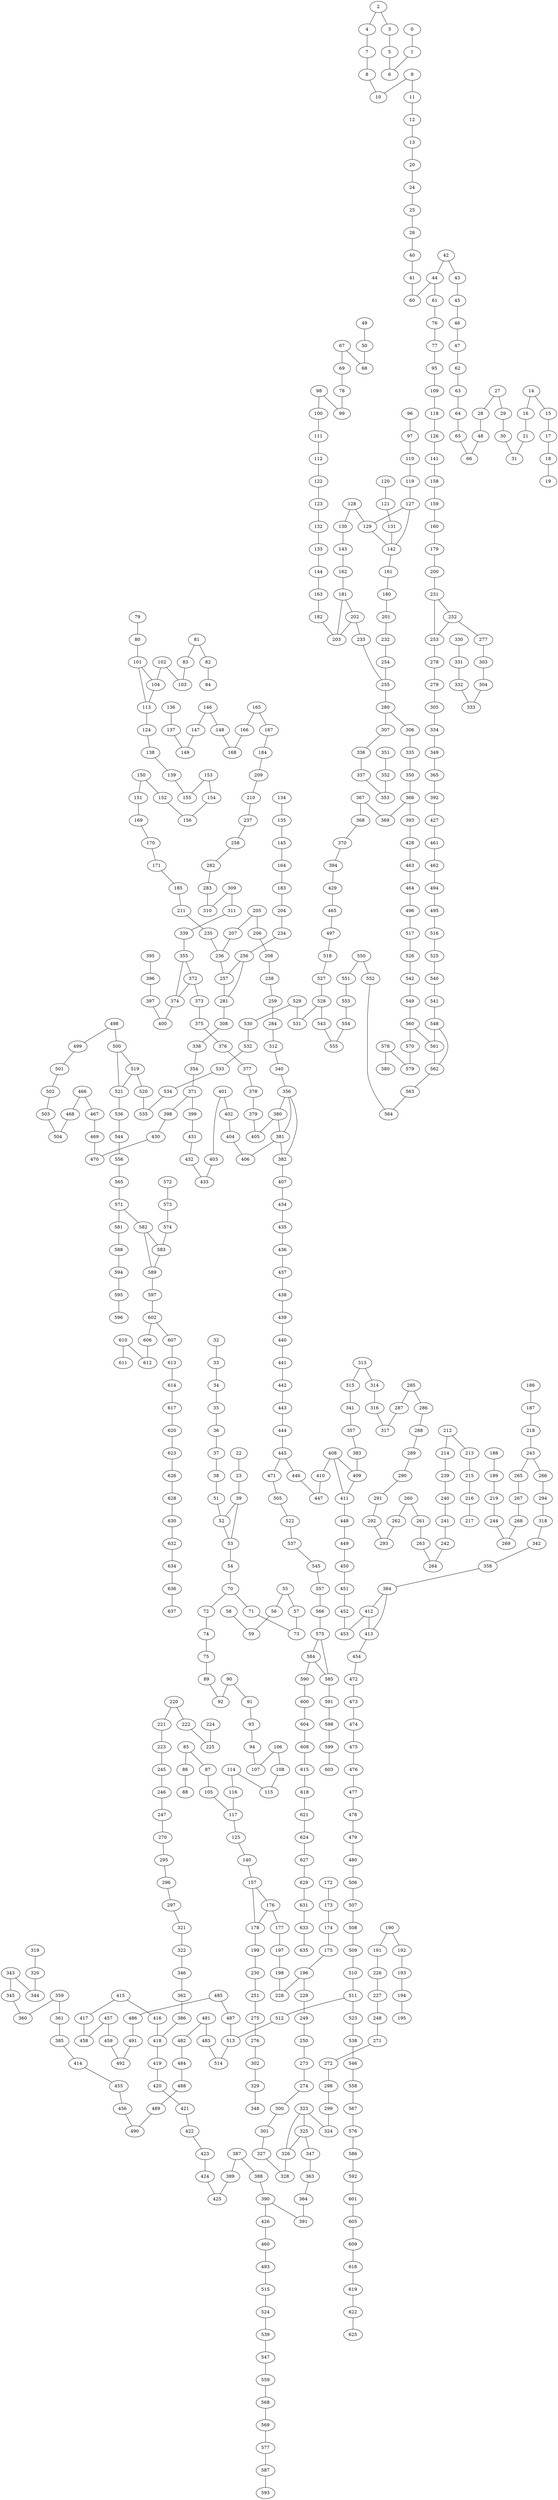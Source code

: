 graph G {
	node [label="\N"];
	graph [bb="0,0,6067.2,16707"];
	0 [pos="1355.4,510.29", width="0.75", height="0.5"];
	1 [pos="1400.7,568.51", width="0.75", height="0.5"];
	2 [pos="1587.3,802.56", width="0.75", height="0.5"];
	3 [pos="1536.3,746.83", width="0.75", height="0.5"];
	4 [pos="1638.9,858.3", width="0.75", height="0.5"];
	5 [pos="1488.2,689.07", width="0.75", height="0.5"];
	6 [pos="1442.1,630.18", width="0.75", height="0.5"];
	7 [pos="1692.5,912.79", width="0.75", height="0.5"];
	8 [pos="1747.1,966.76", width="0.75", height="0.5"];
	9 [pos="1862.1,1070.7", width="0.75", height="0.5"];
	10 [pos="1803.8,1019.3", width="0.75", height="0.5"];
	11 [pos="1921.9,1121.2", width="0.75", height="0.5"];
	12 [pos="1983.5,1170.3", width="0.75", height="0.5"];
	13 [pos="2046.6,1218.3", width="0.75", height="0.5"];
	14 [pos="3435.2,278.25", width="0.75", height="0.5"];
	15 [pos="3467.1,210.62", width="0.75", height="0.5"];
	16 [pos="3404.2,346.68", width="0.75", height="0.5"];
	17 [pos="3500,143.8", width="0.75", height="0.5"];
	18 [pos="3536.4,79.289", width="0.75", height="0.5"];
	19 [pos="3578.8,19", width="0.75", height="0.5"];
	20 [pos="2111.4,1265", width="0.75", height="0.5"];
	21 [pos="3373.2,415.49", width="0.75", height="0.5"];
	22 [pos="4890.9,16074", width="0.75", height="0.5"];
	23 [pos="4812.4,16074", width="0.75", height="0.5"];
	24 [pos="2178.1,1310.3", width="0.75", height="0.5"];
	25 [pos="2246.6,1354", width="0.75", height="0.5"];
	26 [pos="2317.3,1395.8", width="0.75", height="0.5"];
	27 [pos="3243.3,691.7", width="0.75", height="0.5"];
	28 [pos="3208.6,760.73", width="0.75", height="0.5"];
	29 [pos="3276.8,622.55", width="0.75", height="0.5"];
	30 [pos="3309.5,553.41", width="0.75", height="0.5"];
	31 [pos="3341.6,484.37", width="0.75", height="0.5"];
	32 [pos="4963.6,16688", width="0.75", height="0.5"];
	33 [pos="4956.6,16615", width="0.75", height="0.5"];
	34 [pos="4937.3,16543", width="0.75", height="0.5"];
	35 [pos="4907.8,16475", width="0.75", height="0.5"];
	36 [pos="4869.6,16411", width="0.75", height="0.5"];
	37 [pos="4822.8,16352", width="0.75", height="0.5"];
	38 [pos="4774.4,16293", width="0.75", height="0.5"];
	39 [pos="4733.8,16091", width="0.75", height="0.5"];
	40 [pos="2390.2,1435.6", width="0.75", height="0.5"];
	41 [pos="2465.8,1472.8", width="0.75", height="0.5"];
	42 [pos="2697.3,1480.1", width="0.75", height="0.5"];
	43 [pos="2759.3,1421.1", width="0.75", height="0.5"];
	44 [pos="2629.2,1538.2", width="0.75", height="0.5"];
	45 [pos="2816.7,1360.2", width="0.75", height="0.5"];
	46 [pos="2870.3,1297.5", width="0.75", height="0.5"];
	47 [pos="2920.6,1233.2", width="0.75", height="0.5"];
	48 [pos="3172.6,829.58", width="0.75", height="0.5"];
	49 [pos="6039.2,3426.8", width="0.75", height="0.5"];
	50 [pos="5968.4,3450.6", width="0.75", height="0.5"];
	51 [pos="4730.6,16229", width="0.75", height="0.5"];
	52 [pos="4699.4,16155", width="0.75", height="0.5"];
	53 [pos="4655.8,16090", width="0.75", height="0.5"];
	54 [pos="4581.7,16050", width="0.75", height="0.5"];
	55 [pos="4249.5,16233", width="0.75", height="0.5"];
	56 [pos="4199,16294", width="0.75", height="0.5"];
	57 [pos="4304.1,16174", width="0.75", height="0.5"];
	58 [pos="4107.3,16418", width="0.75", height="0.5"];
	59 [pos="4151.8,16356", width="0.75", height="0.5"];
	60 [pos="2544.8,1507", width="0.75", height="0.5"];
	61 [pos="2645.9,1625.4", width="0.75", height="0.5"];
	62 [pos="2968,1167.8", width="0.75", height="0.5"];
	63 [pos="3012.9,1101.4", width="0.75", height="0.5"];
	64 [pos="3055.6,1034.2", width="0.75", height="0.5"];
	65 [pos="3096.3,966.41", width="0.75", height="0.5"];
	66 [pos="3135.3,898.17", width="0.75", height="0.5"];
	67 [pos="5824.3,3498.9", width="0.75", height="0.5"];
	68 [pos="5896.6,3474.4", width="0.75", height="0.5"];
	69 [pos="5750.9,3522.4", width="0.75", height="0.5"];
	70 [pos="4502.2,16014", width="0.75", height="0.5"];
	71 [pos="4429.1,16064", width="0.75", height="0.5"];
	72 [pos="4492.5,15928", width="0.75", height="0.5"];
	73 [pos="4363.6,16117", width="0.75", height="0.5"];
	74 [pos="4483.8,15847", width="0.75", height="0.5"];
	75 [pos="4477,15768", width="0.75", height="0.5"];
	76 [pos="2662.9,1708.1", width="0.75", height="0.5"];
	77 [pos="2680.1,1788.8", width="0.75", height="0.5"];
	78 [pos="5676.8,3546.1", width="0.75", height="0.5"];
	79 [pos="750.46,7110.7", width="0.75", height="0.5"];
	80 [pos="815.06,7067", width="0.75", height="0.5"];
	81 [pos="529.64,6874.8", width="0.75", height="0.5"];
	82 [pos="451.12,6870.5", width="0.75", height="0.5"];
	83 [pos="609.67,6879.3", width="0.75", height="0.5"];
	84 [pos="374.22,6866.1", width="0.75", height="0.5"];
	85 [pos="3894.9,15026", width="0.75", height="0.5"];
	86 [pos="3833.9,15077", width="0.75", height="0.5"];
	87 [pos="3955.6,14973", width="0.75", height="0.5"];
	88 [pos="3773,15126", width="0.75", height="0.5"];
	89 [pos="4471.2,15690", width="0.75", height="0.5"];
	90 [pos="4456.3,15535", width="0.75", height="0.5"];
	91 [pos="4444.1,15459", width="0.75", height="0.5"];
	92 [pos="4464.9,15612", width="0.75", height="0.5"];
	93 [pos="4428.1,15383", width="0.75", height="0.5"];
	94 [pos="4407.1,15308", width="0.75", height="0.5"];
	95 [pos="2697.5,1868.4", width="0.75", height="0.5"];
	96 [pos="5467.3,4474.9", width="0.75", height="0.5"];
	97 [pos="5389,4480.6", width="0.75", height="0.5"];
	98 [pos="5526.7,3594.6", width="0.75", height="0.5"];
	99 [pos="5602.1,3570.2", width="0.75", height="0.5"];
	100 [pos="5450.8,3620", width="0.83333", height="0.5"];
	101 [pos="865.88,7006", width="0.83333", height="0.5"];
	102 [pos="773.48,6900.9", width="0.83333", height="0.5"];
	103 [pos="691.19,6886.3", width="0.83333", height="0.5"];
	104 [pos="851.96,6933.9", width="0.83333", height="0.5"];
	105 [pos="4016,14918", width="0.83333", height="0.5"];
	106 [pos="4348.6,15163", width="0.83333", height="0.5"];
	107 [pos="4380.7,15235", width="0.83333", height="0.5"];
	108 [pos="4310.6,15094", width="0.83333", height="0.5"];
	109 [pos="2715,1947.4", width="0.83333", height="0.5"];
	110 [pos="5308.1,4478.4", width="0.83333", height="0.5"];
	111 [pos="5374.5,3646.6", width="0.83333", height="0.5"];
	112 [pos="5298,3675.1", width="0.83333", height="0.5"];
	113 [pos="929.25,6964.3", width="0.83333", height="0.5"];
	114 [pos="4214.7,14964", width="0.83333", height="0.5"];
	115 [pos="4266.2,15027", width="0.83333", height="0.5"];
	116 [pos="4153.8,14907", width="0.83333", height="0.5"];
	117 [pos="4078.6,14863", width="0.83333", height="0.5"];
	118 [pos="2732.3,2026", width="0.83333", height="0.5"];
	119 [pos="5226.9,4462.3", width="0.83333", height="0.5"];
	120 [pos="5324.8,4284.6", width="0.83333", height="0.5"];
	121 [pos="5250.6,4313", width="0.83333", height="0.5"];
	122 [pos="5221.6,3706.2", width="0.83333", height="0.5"];
	123 [pos="5145.7,3740.5", width="0.83333", height="0.5"];
	124 [pos="1014,6973.7", width="0.83333", height="0.5"];
	125 [pos="4054,14779", width="0.83333", height="0.5"];
	126 [pos="2748.9,2104.5", width="0.83333", height="0.5"];
	127 [pos="5152.9,4421.6", width="0.83333", height="0.5"];
	128 [pos="5086.8,4260", width="0.83333", height="0.5"];
	129 [pos="5111.2,4338.6", width="0.83333", height="0.5"];
	130 [pos="5024.6,4209.3", width="0.83333", height="0.5"];
	131 [pos="5176.8,4353.3", width="0.83333", height="0.5"];
	132 [pos="5070.8,3778.9", width="0.83333", height="0.5"];
	133 [pos="4997.8,3822.3", width="0.83333", height="0.5"];
	134 [pos="2024.3,6732.8", width="0.83333", height="0.5"];
	135 [pos="2096.1,6752.8", width="0.83333", height="0.5"];
	136 [pos="5592.5,7591.7", width="0.83333", height="0.5"];
	137 [pos="5516.2,7596.9", width="0.83333", height="0.5"];
	138 [pos="1098.2,6985.4", width="0.83333", height="0.5"];
	139 [pos="1182.8,6997.3", width="0.83333", height="0.5"];
	140 [pos="4010.6,14706", width="0.83333", height="0.5"];
	141 [pos="2764.2,2183.2", width="0.83333", height="0.5"];
	142 [pos="5094.3,4399.2", width="0.83333", height="0.5"];
	143 [pos="4949.4,4179.7", width="0.83333", height="0.5"];
	144 [pos="4927.8,3871.9", width="0.83333", height="0.5"];
	145 [pos="2167,6775.4", width="0.83333", height="0.5"];
	146 [pos="5281,7611.6", width="0.83333", height="0.5"];
	147 [pos="5360.2,7606.6", width="0.83333", height="0.5"];
	148 [pos="5201.2,7616.5", width="0.83333", height="0.5"];
	149 [pos="5438.6,7601.8", width="0.83333", height="0.5"];
	150 [pos="1700.2,7071.8", width="0.83333", height="0.5"];
	151 [pos="1788.2,7085", width="0.83333", height="0.5"];
	152 [pos="1612.9,7058.7", width="0.83333", height="0.5"];
	153 [pos="1353.4,7021.2", width="0.83333", height="0.5"];
	154 [pos="1439.5,7033.4", width="0.83333", height="0.5"];
	155 [pos="1267.9,7009.2", width="0.83333", height="0.5"];
	156 [pos="1526,7045.9", width="0.83333", height="0.5"];
	157 [pos="3955.9,14640", width="0.83333", height="0.5"];
	158 [pos="2777.3,2262.4", width="0.83333", height="0.5"];
	159 [pos="2787.1,2342.4", width="0.83333", height="0.5"];
	160 [pos="2792.1,2423.2", width="0.83333", height="0.5"];
	161 [pos="5016,4432.4", width="0.83333", height="0.5"];
	162 [pos="4871.6,4157.7", width="0.83333", height="0.5"];
	163 [pos="4862.9,3928.7", width="0.83333", height="0.5"];
	164 [pos="2236.2,6801.1", width="0.83333", height="0.5"];
	165 [pos="4959,7631.8", width="0.83333", height="0.5"];
	166 [pos="5040.2,7626.6", width="0.83333", height="0.5"];
	167 [pos="4877.5,7637.3", width="0.83333", height="0.5"];
	168 [pos="5120.9,7621.5", width="0.83333", height="0.5"];
	169 [pos="1876.7,7098", width="0.83333", height="0.5"];
	170 [pos="1966,7110.1", width="0.83333", height="0.5"];
	171 [pos="2056.2,7120.2", width="0.83333", height="0.5"];
	172 [pos="4380.6,14197", width="0.83333", height="0.5"];
	173 [pos="4304.3,14184", width="0.83333", height="0.5"];
	174 [pos="4225.9,14174", width="0.83333", height="0.5"];
	175 [pos="4145.1,14167", width="0.83333", height="0.5"];
	176 [pos="3938.9,14562", width="0.83333", height="0.5"];
	177 [pos="3961.9,14482", width="0.83333", height="0.5"];
	178 [pos="3878.5,14614", width="0.83333", height="0.5"];
	179 [pos="2790.5,2504.8", width="0.83333", height="0.5"];
	180 [pos="4931.4,4431.8", width="0.83333", height="0.5"];
	181 [pos="4794.3,4134.2", width="0.83333", height="0.5"];
	182 [pos="4806,3994.1", width="0.83333", height="0.5"];
	183 [pos="2302.5,6831.3", width="0.83333", height="0.5"];
	184 [pos="4795.8,7642.9", width="0.83333", height="0.5"];
	185 [pos="2147.1,7127.3", width="0.83333", height="0.5"];
	186 [pos="2544.9,10203", width="0.83333", height="0.5"];
	187 [pos="2616.6,10179", width="0.83333", height="0.5"];
	188 [pos="2269.5,10623", width="0.83333", height="0.5"];
	189 [pos="2332.3,10578", width="0.83333", height="0.5"];
	190 [pos="3009.4,13543", width="0.83333", height="0.5"];
	191 [pos="3082.5,13509", width="0.83333", height="0.5"];
	192 [pos="2937.6,13578", width="0.83333", height="0.5"];
	193 [pos="2867.4,13615", width="0.83333", height="0.5"];
	194 [pos="2798.8,13652", width="0.83333", height="0.5"];
	195 [pos="2732.2,13691", width="0.83333", height="0.5"];
	196 [pos="4060.2,14164", width="0.83333", height="0.5"];
	197 [pos="3980.5,14401", width="0.83333", height="0.5"];
	198 [pos="3998.5,14321", width="0.83333", height="0.5"];
	199 [pos="3793.4,14633", width="0.83333", height="0.5"];
	200 [pos="2780.1,2586.7", width="0.83333", height="0.5"];
	201 [pos="4848.3,4409.6", width="0.83333", height="0.5"];
	202 [pos="4717.6,4140.6", width="0.83333", height="0.5"];
	203 [pos="4763.6,4070", width="0.83333", height="0.5"];
	204 [pos="2363.7,6869", width="0.83333", height="0.5"];
	205 [pos="2509.3,7268.6", width="0.83333", height="0.5"];
	206 [pos="2555.5,7340.6", width="0.83333", height="0.5"];
	207 [pos="2466.6,7194", width="0.83333", height="0.5"];
	208 [pos="2605.7,7409.8", width="0.83333", height="0.5"];
	209 [pos="4713.8,7648.9", width="0.83333", height="0.5"];
	210 [pos="4631.6,7655.4", width="0.83333", height="0.5"];
	211 [pos="2238.6,7129.8", width="0.83333", height="0.5"];
	212 [pos="331.17,10129", width="0.83333", height="0.5"];
	213 [pos="255.04,10149", width="0.83333", height="0.5"];
	214 [pos="408.05,10109", width="0.83333", height="0.5"];
	215 [pos="179.71,10168", width="0.83333", height="0.5"];
	216 [pos="105.16,10187", width="0.83333", height="0.5"];
	217 [pos="31.5,10205", width="0.83333", height="0.5"];
	218 [pos="2691.2,10178", width="0.83333", height="0.5"];
	219 [pos="2396.6,10534", width="0.83333", height="0.5"];
	220 [pos="5617.5,12201", width="0.83333", height="0.5"];
	221 [pos="5536.7,12187", width="0.83333", height="0.5"];
	222 [pos="5697.1,12215", width="0.83333", height="0.5"];
	223 [pos="5454.6,12173", width="0.83333", height="0.5"];
	224 [pos="5851.8,12243", width="0.83333", height="0.5"];
	225 [pos="5775.3,12229", width="0.83333", height="0.5"];
	226 [pos="3157,13476", width="0.83333", height="0.5"];
	227 [pos="3232.8,13446", width="0.83333", height="0.5"];
	228 [pos="4022.1,14242", width="0.83333", height="0.5"];
	229 [pos="4028.5,14084", width="0.83333", height="0.5"];
	230 [pos="3711.1,14658", width="0.83333", height="0.5"];
	231 [pos="2758,2668", width="0.83333", height="0.5"];
	232 [pos="4768.4,4375.1", width="0.83333", height="0.5"];
	233 [pos="4656.3,4203.4", width="0.83333", height="0.5"];
	234 [pos="2416.7,6916.2", width="0.83333", height="0.5"];
	235 [pos="2330.5,7126.1", width="0.83333", height="0.5"];
	236 [pos="2423.9,7116.5", width="0.83333", height="0.5"];
	237 [pos="4549.2,7662.4", width="0.83333", height="0.5"];
	238 [pos="2660.1,7475.9", width="0.83333", height="0.5"];
	239 [pos="485.62,10088", width="0.83333", height="0.5"];
	240 [pos="563.87,10067", width="0.83333", height="0.5"];
	241 [pos="642.75,10046", width="0.83333", height="0.5"];
	242 [pos="722.26,10025", width="0.83333", height="0.5"];
	243 [pos="2759.6,10209", width="0.83333", height="0.5"];
	244 [pos="2462.2,10489", width="0.83333", height="0.5"];
	245 [pos="5371.5,12159", width="0.83333", height="0.5"];
	246 [pos="5287.4,12145", width="0.83333", height="0.5"];
	247 [pos="5202.4,12131", width="0.83333", height="0.5"];
	248 [pos="3309.8,13418", width="0.83333", height="0.5"];
	249 [pos="4009.7,14003", width="0.83333", height="0.5"];
	250 [pos="3996.1,13923", width="0.83333", height="0.5"];
	251 [pos="3631.8,14689", width="0.83333", height="0.5"];
	252 [pos="2695.3,2715.4", width="0.83333", height="0.5"];
	253 [pos="2767,2747.3", width="0.83333", height="0.5"];
	254 [pos="4692.3,4332.5", width="0.83333", height="0.5"];
	255 [pos="4621.6,4284.6", width="0.83333", height="0.5"];
	256 [pos="2464.8,6969.8", width="0.83333", height="0.5"];
	257 [pos="2473.5,7039.4", width="0.83333", height="0.5"];
	258 [pos="4466.6,7670.3", width="0.83333", height="0.5"];
	259 [pos="2718.9,7538.3", width="0.83333", height="0.5"];
	260 [pos="1046.3,9931.9", width="0.83333", height="0.5"];
	261 [pos="964.43,9956.2", width="0.83333", height="0.5"];
	262 [pos="1128.8,9906.7", width="0.83333", height="0.5"];
	263 [pos="883.11,9979.7", width="0.83333", height="0.5"];
	264 [pos="802.38,10003", width="0.83333", height="0.5"];
	265 [pos="2725.4,10287", width="0.83333", height="0.5"];
	266 [pos="2819.6,10150", width="0.83333", height="0.5"];
	267 [pos="2664.7,10347", width="0.83333", height="0.5"];
	268 [pos="2597.4,10398", width="0.83333", height="0.5"];
	269 [pos="2529.2,10444", width="0.83333", height="0.5"];
	270 [pos="5116.6,12118", width="0.83333", height="0.5"];
	271 [pos="3388.1,13392", width="0.83333", height="0.5"];
	272 [pos="3467.6,13369", width="0.83333", height="0.5"];
	273 [pos="3983.6,13843", width="0.83333", height="0.5"];
	274 [pos="3970.3,13763", width="0.83333", height="0.5"];
	275 [pos="3555.5,14724", width="0.83333", height="0.5"];
	276 [pos="3482.2,14763", width="0.83333", height="0.5"];
	277 [pos="2612.3,2720.9", width="0.83333", height="0.5"];
	278 [pos="2811.3,2818.5", width="0.83333", height="0.5"];
	279 [pos="2849.5,2891.2", width="0.83333", height="0.5"];
	280 [pos="4542.1,4330.5", width="0.83333", height="0.5"];
	281 [pos="2531.3,6970.4", width="0.83333", height="0.5"];
	282 [pos="4383.7,7679.1", width="0.83333", height="0.5"];
	283 [pos="4300.6,7689.1", width="0.83333", height="0.5"];
	284 [pos="2782.9,7595.1", width="0.83333", height="0.5"];
	285 [pos="1808.9,9666.9", width="0.83333", height="0.5"];
	286 [pos="1722.1,9701.1", width="0.83333", height="0.5"];
	287 [pos="1896.1,9631.4", width="0.83333", height="0.5"];
	288 [pos="1635.7,9734", width="0.83333", height="0.5"];
	289 [pos="1549.8,9765.6", width="0.83333", height="0.5"];
	290 [pos="1464.5,9796.1", width="0.83333", height="0.5"];
	291 [pos="1379.8,9825.3", width="0.83333", height="0.5"];
	292 [pos="1295.6,9853.5", width="0.83333", height="0.5"];
	293 [pos="1211.9,9880.6", width="0.83333", height="0.5"];
	294 [pos="2873.3,10089", width="0.83333", height="0.5"];
	295 [pos="5030,12105", width="0.83333", height="0.5"];
	296 [pos="4942.9,12092", width="0.83333", height="0.5"];
	297 [pos="4855.2,12080", width="0.83333", height="0.5"];
	298 [pos="3548.4,13349", width="0.83333", height="0.5"];
	299 [pos="3630.4,13334", width="0.83333", height="0.5"];
	300 [pos="3955.4,13683", width="0.83333", height="0.5"];
	301 [pos="3938.3,13603", width="0.83333", height="0.5"];
	302 [pos="3411.8,14803", width="0.83333", height="0.5"];
	303 [pos="2530.9,2721", width="0.83333", height="0.5"];
	304 [pos="2450.7,2716.7", width="0.83333", height="0.5"];
	305 [pos="2883.8,2965.1", width="0.83333", height="0.5"];
	306 [pos="4453,4341.4", width="0.83333", height="0.5"];
	307 [pos="4558.5,4407.7", width="0.83333", height="0.5"];
	308 [pos="2592.3,6908.1", width="0.83333", height="0.5"];
	309 [pos="4132.4,7710.8", width="0.83333", height="0.5"];
	310 [pos="4217,7699.9", width="0.83333", height="0.5"];
	311 [pos="4046.6,7719.3", width="0.83333", height="0.5"];
	312 [pos="2854.9,7639.2", width="0.83333", height="0.5"];
	313 [pos="2244.8,9478.1", width="0.83333", height="0.5"];
	314 [pos="2158.1,9517.8", width="0.83333", height="0.5"];
	315 [pos="2330.8,9437.9", width="0.83333", height="0.5"];
	316 [pos="2070.9,9556.8", width="0.83333", height="0.5"];
	317 [pos="1983.5,9594.7", width="0.83333", height="0.5"];
	318 [pos="2927,10029", width="0.83333", height="0.5"];
	319 [pos="5897.5,10895", width="0.83333", height="0.5"];
	320 [pos="5820,10896", width="0.83333", height="0.5"];
	321 [pos="4767.1,12068", width="0.83333", height="0.5"];
	322 [pos="4678.8,12057", width="0.83333", height="0.5"];
	323 [pos="3799.2,13318", width="0.83333", height="0.5"];
	324 [pos="3713.8,13323", width="0.83333", height="0.5"];
	325 [pos="3869.9,13279", width="0.83333", height="0.5"];
	326 [pos="3865.5,13361", width="0.83333", height="0.5"];
	327 [pos="3918.5,13522", width="0.83333", height="0.5"];
	328 [pos="3894.9,13441", width="0.83333", height="0.5"];
	329 [pos="3344.2,14845", width="0.83333", height="0.5"];
	330 [pos="2142.8,2666.4", width="0.83333", height="0.5"];
	331 [pos="2217.5,2683.1", width="0.83333", height="0.5"];
	332 [pos="2293.8,2697.3", width="0.83333", height="0.5"];
	333 [pos="2371.6,2708.6", width="0.83333", height="0.5"];
	334 [pos="2915.5,3039.6", width="0.83333", height="0.5"];
	335 [pos="4369,4368.1", width="0.83333", height="0.5"];
	336 [pos="4584.1,4483.2", width="0.83333", height="0.5"];
	337 [pos="4621.6,4553.6", width="0.83333", height="0.5"];
	338 [pos="2668,6872.9", width="0.83333", height="0.5"];
	339 [pos="3959.6,7721.6", width="0.83333", height="0.5"];
	340 [pos="2932.8,7669.7", width="0.83333", height="0.5"];
	341 [pos="2415.8,9397.4", width="0.83333", height="0.5"];
	342 [pos="2980.8,9969.6", width="0.83333", height="0.5"];
	343 [pos="5660.3,10901", width="0.83333", height="0.5"];
	344 [pos="5740.8,10898", width="0.83333", height="0.5"];
	345 [pos="5578.5,10906", width="0.83333", height="0.5"];
	346 [pos="4590.4,12047", width="0.83333", height="0.5"];
	347 [pos="3913.9,13204", width="0.83333", height="0.5"];
	348 [pos="3279.2,14888", width="0.83333", height="0.5"];
	349 [pos="2945.6,3114.6", width="0.83333", height="0.5"];
	350 [pos="4285.1,4395.3", width="0.83333", height="0.5"];
	351 [pos="4784.9,4722.8", width="0.83333", height="0.5"];
	352 [pos="4724.3,4673.9", width="0.83333", height="0.5"];
	353 [pos="4669,4617.4", width="0.83333", height="0.5"];
	354 [pos="2749.8,6853.4", width="0.83333", height="0.5"];
	355 [pos="3872.9,7709.1", width="0.83333", height="0.5"];
	356 [pos="3013.8,7698.9", width="0.83333", height="0.5"];
	357 [pos="2499.5,9356.8", width="0.83333", height="0.5"];
	358 [pos="3035.2,9910.7", width="0.83333", height="0.5"];
	359 [pos="5411.7,10918", width="0.83333", height="0.5"];
	360 [pos="5495.7,10912", width="0.83333", height="0.5"];
	361 [pos="5326.7,10926", width="0.83333", height="0.5"];
	362 [pos="4501.8,12037", width="0.83333", height="0.5"];
	363 [pos="3958.3,13130", width="0.83333", height="0.5"];
	364 [pos="4005.9,13058", width="0.83333", height="0.5"];
	365 [pos="2974.9,3189.9", width="0.83333", height="0.5"];
	366 [pos="4196.5,4415.4", width="0.83333", height="0.5"];
	367 [pos="4111.1,4577.4", width="0.83333", height="0.5"];
	368 [pos="4062.8,4651.9", width="0.83333", height="0.5"];
	369 [pos="4155.4,4498.8", width="0.83333", height="0.5"];
	370 [pos="4008.4,4721", width="0.83333", height="0.5"];
	371 [pos="2836.2,6839.9", width="0.83333", height="0.5"];
	372 [pos="3787.9,7693.5", width="0.83333", height="0.5"];
	373 [pos="3702.6,7689.1", width="0.83333", height="0.5"];
	374 [pos="3840.8,7646.7", width="0.83333", height="0.5"];
	375 [pos="3618.6,7685.1", width="0.83333", height="0.5"];
	376 [pos="3534.7,7682.9", width="0.83333", height="0.5"];
	377 [pos="3450.9,7682.2", width="0.83333", height="0.5"];
	378 [pos="3366.7,7682.3", width="0.83333", height="0.5"];
	379 [pos="3282.2,7682.9", width="0.83333", height="0.5"];
	380 [pos="3111.1,7684.3", width="0.83333", height="0.5"];
	381 [pos="3052.2,7671.3", width="0.83333", height="0.5"];
	382 [pos="3009.2,7761.6", width="0.83333", height="0.5"];
	383 [pos="2581.6,9316.3", width="0.83333", height="0.5"];
	384 [pos="3091.7,9852.6", width="0.83333", height="0.5"];
	385 [pos="5240.6,10935", width="0.83333", height="0.5"];
	386 [pos="4412.6,12029", width="0.83333", height="0.5"];
	387 [pos="4100.3,12749", width="0.83333", height="0.5"];
	388 [pos="4106.4,12835", width="0.83333", height="0.5"];
	389 [pos="4101.3,12664", width="0.83333", height="0.5"];
	390 [pos="4121.8,12924", width="0.83333", height="0.5"];
	391 [pos="4059.4,12989", width="0.83333", height="0.5"];
	392 [pos="3003.8,3265.4", width="0.83333", height="0.5"];
	393 [pos="4145.3,4342.7", width="0.83333", height="0.5"];
	394 [pos="3946.5,4782.6", width="0.83333", height="0.5"];
	395 [pos="4027.8,7431.8", width="0.83333", height="0.5"];
	396 [pos="3966.1,7471.3", width="0.83333", height="0.5"];
	397 [pos="3910.7,7519.1", width="0.83333", height="0.5"];
	398 [pos="2862.5,6752.7", width="0.83333", height="0.5"];
	399 [pos="2893.3,6911.5", width="0.83333", height="0.5"];
	400 [pos="3867.5,7577.8", width="0.83333", height="0.5"];
	401 [pos="3050.2,7321", width="0.83333", height="0.5"];
	402 [pos="3060.6,7408.4", width="0.83333", height="0.5"];
	403 [pos="3033.5,7234.4", width="0.83333", height="0.5"];
	404 [pos="3062.5,7496", width="0.83333", height="0.5"];
	405 [pos="3197.1,7683.5", width="0.83333", height="0.5"];
	406 [pos="3057.1,7582.8", width="0.83333", height="0.5"];
	407 [pos="2982.1,7846.3", width="0.83333", height="0.5"];
	408 [pos="2710.1,9208.2", width="0.83333", height="0.5"];
	409 [pos="2662.5,9276", width="0.83333", height="0.5"];
	410 [pos="2713.4,9117.9", width="0.83333", height="0.5"];
	411 [pos="2743.1,9284.6", width="0.83333", height="0.5"];
	412 [pos="3110.4,9777.5", width="0.83333", height="0.5"];
	413 [pos="3167.1,9841.1", width="0.83333", height="0.5"];
	414 [pos="5153.6,10944", width="0.83333", height="0.5"];
	415 [pos="4238.9,11864", width="0.83333", height="0.5"];
	416 [pos="4277.5,11943", width="0.83333", height="0.5"];
	417 [pos="4205.5,11785", width="0.83333", height="0.5"];
	418 [pos="4320.9,12023", width="0.83333", height="0.5"];
	419 [pos="4272.1,12100", width="0.83333", height="0.5"];
	420 [pos="4230,12177", width="0.83333", height="0.5"];
	421 [pos="4194.2,12255", width="0.83333", height="0.5"];
	422 [pos="4164.3,12334", width="0.83333", height="0.5"];
	423 [pos="4140.1,12415", width="0.83333", height="0.5"];
	424 [pos="4121.5,12497", width="0.83333", height="0.5"];
	425 [pos="4108.5,12580", width="0.83333", height="0.5"];
	426 [pos="4206.9,12948", width="0.83333", height="0.5"];
	427 [pos="3032.6,3341.1", width="0.83333", height="0.5"];
	428 [pos="4097.7,4271.4", width="0.83333", height="0.5"];
	429 [pos="3873.1,4829.1", width="0.83333", height="0.5"];
	430 [pos="2884.3,6667.5", width="0.83333", height="0.5"];
	431 [pos="2941.1,6986.7", width="0.83333", height="0.5"];
	432 [pos="2979.8,7066.3", width="0.83333", height="0.5"];
	433 [pos="3010.2,7149.3", width="0.83333", height="0.5"];
	434 [pos="2957.4,7931.1", width="0.83333", height="0.5"];
	435 [pos="2934.4,8015.7", width="0.83333", height="0.5"];
	436 [pos="2912.4,8100.3", width="0.83333", height="0.5"];
	437 [pos="2891,8184.8", width="0.83333", height="0.5"];
	438 [pos="2869.4,8269.3", width="0.83333", height="0.5"];
	439 [pos="2847.3,8353.7", width="0.83333", height="0.5"];
	440 [pos="2824,8438", width="0.83333", height="0.5"];
	441 [pos="2798.9,8522", width="0.83333", height="0.5"];
	442 [pos="2771.4,8605.7", width="0.83333", height="0.5"];
	443 [pos="2740.6,8688.9", width="0.83333", height="0.5"];
	444 [pos="2704.9,8771.3", width="0.83333", height="0.5"];
	445 [pos="2659.7,8852.2", width="0.83333", height="0.5"];
	446 [pos="2689.7,8939.9", width="0.83333", height="0.5"];
	447 [pos="2707,9028.3", width="0.83333", height="0.5"];
	448 [pos="2809.7,9344.5", width="0.83333", height="0.5"];
	449 [pos="2871.1,9408.6", width="0.83333", height="0.5"];
	450 [pos="2928.3,9476.1", width="0.83333", height="0.5"];
	451 [pos="2981.5,9546.5", width="0.83333", height="0.5"];
	452 [pos="3030.2,9619.9", width="0.83333", height="0.5"];
	453 [pos="3073.7,9696.7", width="0.83333", height="0.5"];
	454 [pos="3240.7,9890.3", width="0.83333", height="0.5"];
	455 [pos="5065.7,10953", width="0.83333", height="0.5"];
	456 [pos="4977.1,10962", width="0.83333", height="0.5"];
	457 [pos="4155.4,11622", width="0.83333", height="0.5"];
	458 [pos="4177.6,11704", width="0.83333", height="0.5"];
	459 [pos="4138.8,11539", width="0.83333", height="0.5"];
	460 [pos="4289.2,12971", width="0.83333", height="0.5"];
	461 [pos="3061.6,3417.1", width="0.83333", height="0.5"];
	462 [pos="3091,3493.3", width="0.83333", height="0.5"];
	463 [pos="4050,4201.8", width="0.83333", height="0.5"];
	464 [pos="3998.5,4136.2", width="0.83333", height="0.5"];
	465 [pos="3793.9,4864.7", width="0.83333", height="0.5"];
	466 [pos="2944.8,6327.6", width="0.83333", height="0.5"];
	467 [pos="2933.3,6412.8", width="0.83333", height="0.5"];
	468 [pos="2953.8,6242", width="0.83333", height="0.5"];
	469 [pos="2919.5,6497.8", width="0.83333", height="0.5"];
	470 [pos="2903.2,6582.6", width="0.83333", height="0.5"];
	471 [pos="2572.9,8841.8", width="0.83333", height="0.5"];
	472 [pos="3307.4,9947.1", width="0.83333", height="0.5"];
	473 [pos="3369.1,10009", width="0.83333", height="0.5"];
	474 [pos="3426.8,10073", width="0.83333", height="0.5"];
	475 [pos="3481.3,10140", width="0.83333", height="0.5"];
	476 [pos="3533.5,10208", width="0.83333", height="0.5"];
	477 [pos="3584,10278", width="0.83333", height="0.5"];
	478 [pos="3633.7,10347", width="0.83333", height="0.5"];
	479 [pos="3683.1,10417", width="0.83333", height="0.5"];
	480 [pos="3733,10486", width="0.83333", height="0.5"];
	481 [pos="4439.6,11016", width="0.83333", height="0.5"];
	482 [pos="4528.8,11009", width="0.83333", height="0.5"];
	483 [pos="4351,11021", width="0.83333", height="0.5"];
	484 [pos="4618.5,11000", width="0.83333", height="0.5"];
	485 [pos="4131.1,11198", width="0.83333", height="0.5"];
	486 [pos="4123.7,11284", width="0.83333", height="0.5"];
	487 [pos="4146.3,11112", width="0.83333", height="0.5"];
	488 [pos="4708.3,10991", width="0.83333", height="0.5"];
	489 [pos="4798.2,10982", width="0.83333", height="0.5"];
	490 [pos="4887.9,10972", width="0.83333", height="0.5"];
	491 [pos="4122.9,11369", width="0.83333", height="0.5"];
	492 [pos="4128,11454", width="0.83333", height="0.5"];
	493 [pos="4370.5,12996", width="0.83333", height="0.5"];
	494 [pos="3121,3569.9", width="0.83333", height="0.5"];
	495 [pos="3152.1,3646.6", width="0.83333", height="0.5"];
	496 [pos="3938.8,4079.2", width="0.83333", height="0.5"];
	497 [pos="3710.8,4890.5", width="0.83333", height="0.5"];
	498 [pos="2946.5,5720.2", width="0.83333", height="0.5"];
	499 [pos="2956.4,5808.3", width="0.83333", height="0.5"];
	500 [pos="2932.6,5631.4", width="0.83333", height="0.5"];
	501 [pos="2962.4,5895.9", width="0.83333", height="0.5"];
	502 [pos="2964.9,5983.1", width="0.83333", height="0.5"];
	503 [pos="2964.1,6069.8", width="0.83333", height="0.5"];
	504 [pos="2960.3,6156.1", width="0.83333", height="0.5"];
	505 [pos="2487.8,8833.5", width="0.83333", height="0.5"];
	506 [pos="3784.1,10555", width="0.83333", height="0.5"];
	507 [pos="3837.1,10622", width="0.83333", height="0.5"];
	508 [pos="3892.9,10688", width="0.83333", height="0.5"];
	509 [pos="3952.4,10752", width="0.83333", height="0.5"];
	510 [pos="4017.4,10811", width="0.83333", height="0.5"];
	511 [pos="4093.3,10862", width="0.83333", height="0.5"];
	512 [pos="4124.7,10948", width="0.83333", height="0.5"];
	513 [pos="4174.1,11026", width="0.83333", height="0.5"];
	514 [pos="4262.8,11024", width="0.83333", height="0.5"];
	515 [pos="4451.2,13021", width="0.83333", height="0.5"];
	516 [pos="3184.7,3723.6", width="0.83333", height="0.5"];
	517 [pos="3864.5,4045", width="0.83333", height="0.5"];
	518 [pos="3625.1,4907.7", width="0.83333", height="0.5"];
	519 [pos="2960.4,5553", width="0.83333", height="0.5"];
	520 [pos="3028.1,5492.2", width="0.83333", height="0.5"];
	521 [pos="2878.9,5569.4", width="0.83333", height="0.5"];
	522 [pos="2402.5,8828.4", width="0.83333", height="0.5"];
	523 [pos="4154.3,10806", width="0.83333", height="0.5"];
	524 [pos="4531.5,13048", width="0.83333", height="0.5"];
	525 [pos="3219.9,3800.5", width="0.83333", height="0.5"];
	526 [pos="3782,4037.8", width="0.83333", height="0.5"];
	527 [pos="3537.2,4917", width="0.83333", height="0.5"];
	528 [pos="3445.8,4919.3", width="0.83333", height="0.5"];
	529 [pos="3355.7,5075.8", width="0.83333", height="0.5"];
	530 [pos="3308.9,5150.4", width="0.83333", height="0.5"];
	531 [pos="3400.8,4999.3", width="0.83333", height="0.5"];
	532 [pos="3259.6,5223.2", width="0.83333", height="0.5"];
	533 [pos="3207.2,5294", width="0.83333", height="0.5"];
	534 [pos="3151.4,5362.7", width="0.83333", height="0.5"];
	535 [pos="3091.7,5428.9", width="0.83333", height="0.5"];
	536 [pos="2793.8,5542.5", width="0.83333", height="0.5"];
	537 [pos="2316.8,8825.7", width="0.83333", height="0.5"];
	538 [pos="4217.2,10754", width="0.83333", height="0.5"];
	539 [pos="4611.3,13075", width="0.83333", height="0.5"];
	540 [pos="3259.2,3876.7", width="0.83333", height="0.5"];
	541 [pos="3304.6,3951.1", width="0.83333", height="0.5"];
	542 [pos="3697.8,4043", width="0.83333", height="0.5"];
	543 [pos="3400.8,4840.2", width="0.83333", height="0.5"];
	544 [pos="2709.2,5516.6", width="0.83333", height="0.5"];
	545 [pos="2230.6,8824.6", width="0.83333", height="0.5"];
	546 [pos="4284.5,10707", width="0.83333", height="0.5"];
	547 [pos="4690.7,13102", width="0.83333", height="0.5"];
	548 [pos="3358.4,4021.8", width="0.83333", height="0.5"];
	549 [pos="3611.5,4049.8", width="0.83333", height="0.5"];
	550 [pos="3270.9,4427.9", width="0.83333", height="0.5"];
	551 [pos="3276.7,4513.9", width="0.83333", height="0.5"];
	552 [pos="3281.4,4342.6", width="0.83333", height="0.5"];
	553 [pos="3297.3,4598.3", width="0.83333", height="0.5"];
	554 [pos="3326.1,4680.7", width="0.83333", height="0.5"];
	555 [pos="3361,4761.2", width="0.83333", height="0.5"];
	556 [pos="2624.2,5491.8", width="0.83333", height="0.5"];
	557 [pos="2144.1,8824", width="0.83333", height="0.5"];
	558 [pos="4355.7,10665", width="0.83333", height="0.5"];
	559 [pos="4769.5,13129", width="0.83333", height="0.5"];
	560 [pos="3523.7,4037.7", width="0.83333", height="0.5"];
	561 [pos="3435.3,4052.8", width="0.83333", height="0.5"];
	562 [pos="3370,4100.6", width="0.83333", height="0.5"];
	563 [pos="3333.7,4179.4", width="0.83333", height="0.5"];
	564 [pos="3303.1,4259.7", width="0.83333", height="0.5"];
	565 [pos="2538.2,5466.9", width="0.83333", height="0.5"];
	566 [pos="2057.2,8822.7", width="0.83333", height="0.5"];
	567 [pos="4429.8,10628", width="0.83333", height="0.5"];
	568 [pos="4847.6,13156", width="0.83333", height="0.5"];
	569 [pos="4925,13183", width="0.83333", height="0.5"];
	570 [pos="3537.7,3964.3", width="0.83333", height="0.5"];
	571 [pos="2453,5430.6", width="0.83333", height="0.5"];
	572 [pos="2131.4,5553.6", width="0.83333", height="0.5"];
	573 [pos="2201.5,5531.9", width="0.83333", height="0.5"];
	574 [pos="2260.8,5491.3", width="0.83333", height="0.5"];
	575 [pos="1969.2,8820.5", width="0.83333", height="0.5"];
	576 [pos="4506.2,10595", width="0.83333", height="0.5"];
	577 [pos="5001.3,13210", width="0.83333", height="0.5"];
	578 [pos="3591,3825.6", width="0.83333", height="0.5"];
	579 [pos="3561.5,3893.6", width="0.83333", height="0.5"];
	580 [pos="3624.1,3759.6", width="0.83333", height="0.5"];
	581 [pos="2476.9,5363.6", width="0.83333", height="0.5"];
	582 [pos="2363.5,5407.2", width="0.83333", height="0.5"];
	583 [pos="2300.5,5431.4", width="0.83333", height="0.5"];
	584 [pos="1880.5,8808.4", width="0.83333", height="0.5"];
	585 [pos="1917.1,8867.6", width="0.83333", height="0.5"];
	586 [pos="4584.4,10565", width="0.83333", height="0.5"];
	587 [pos="5076.5,13237", width="0.83333", height="0.5"];
	588 [pos="2488.1,5293", width="0.83333", height="0.5"];
	589 [pos="2279,5366.6", width="0.83333", height="0.5"];
	590 [pos="1790,8802.5", width="0.83333", height="0.5"];
	591 [pos="1891.1,8937", width="0.83333", height="0.5"];
	592 [pos="4663.7,10538", width="0.83333", height="0.5"];
	593 [pos="5150.1,13263", width="0.83333", height="0.5"];
	594 [pos="2479,5221.5", width="0.83333", height="0.5"];
	595 [pos="2451.9,5153.5", width="0.83333", height="0.5"];
	596 [pos="2413.9,5090.1", width="0.83333", height="0.5"];
	597 [pos="2194.7,5331.6", width="0.83333", height="0.5"];
	598 [pos="1843.8,8994.2", width="0.83333", height="0.5"];
	599 [pos="1784.1,9039.9", width="0.83333", height="0.5"];
	600 [pos="1700,8810.3", width="0.83333", height="0.5"];
	601 [pos="4743.9,10514", width="0.83333", height="0.5"];
	602 [pos="2109.3,5299.4", width="0.83333", height="0.5"];
	603 [pos="1718.8,9077.8", width="0.83333", height="0.5"];
	604 [pos="1611.9,8824.4", width="0.83333", height="0.5"];
	605 [pos="4824.6,10492", width="0.83333", height="0.5"];
	606 [pos="2105.1,5221.6", width="0.83333", height="0.5"];
	607 [pos="2018.5,5304.8", width="0.83333", height="0.5"];
	608 [pos="1525.6,8840.9", width="0.83333", height="0.5"];
	609 [pos="4905.5,10473", width="0.83333", height="0.5"];
	610 [pos="2043.6,5082.6", width="0.83333", height="0.5"];
	611 [pos="1997,5023.1", width="0.83333", height="0.5"];
	612 [pos="2081.2,5148.7", width="0.83333", height="0.5"];
	613 [pos="1932.1,5285.3", width="0.83333", height="0.5"];
	614 [pos="1850.6,5255.9", width="0.83333", height="0.5"];
	615 [pos="1440.7,8857.7", width="0.83333", height="0.5"];
	616 [pos="4986.2,10456", width="0.83333", height="0.5"];
	617 [pos="1772.3,5222.5", width="0.83333", height="0.5"];
	618 [pos="1356.8,8873.8", width="0.83333", height="0.5"];
	619 [pos="5066.5,10442", width="0.83333", height="0.5"];
	620 [pos="1696,5188.3", width="0.83333", height="0.5"];
	621 [pos="1273.6,8889.1", width="0.83333", height="0.5"];
	622 [pos="5145.9,10429", width="0.83333", height="0.5"];
	623 [pos="1620.6,5154.7", width="0.83333", height="0.5"];
	624 [pos="1191.2,8903.5", width="0.83333", height="0.5"];
	625 [pos="5223.8,10417", width="0.83333", height="0.5"];
	626 [pos="1545.6,5122.4", width="0.83333", height="0.5"];
	627 [pos="1109.5,8917.3", width="0.83333", height="0.5"];
	628 [pos="1470.9,5091.2", width="0.83333", height="0.5"];
	629 [pos="1028.7,8930.6", width="0.83333", height="0.5"];
	630 [pos="1396.6,5061.1", width="0.83333", height="0.5"];
	631 [pos="948.9,8943.4", width="0.83333", height="0.5"];
	632 [pos="1322.7,5032", width="0.83333", height="0.5"];
	633 [pos="870.31,8956", width="0.83333", height="0.5"];
	634 [pos="1249.3,5003.7", width="0.83333", height="0.5"];
	635 [pos="793.35,8968.5", width="0.83333", height="0.5"];
	636 [pos="1176.7,4976", width="0.83333", height="0.5"];
	637 [pos="1105.3,4948.5", width="0.83333", height="0.5"];
	0 -- 1 [pos="1368,526.51 1374.3,534.58 1381.9,544.32 1388.1,552.38"];
	1 -- 6 [pos="1411.8,585.03 1417.7,593.88 1425,604.75 1431,613.61"];
	2 -- 3 [pos="1573.1,787.04 1566,779.31 1557.5,769.99 1550.4,762.27"];
	2 -- 4 [pos="1601.7,818.09 1608.8,825.82 1617.5,835.14 1624.6,842.86"];
	3 -- 5 [pos="1523.1,731.05 1516.3,722.9 1508.1,712.98 1501.3,704.84"];
	4 -- 7 [pos="1653.8,873.48 1661.3,881.04 1670.2,890.15 1677.6,897.7"];
	5 -- 6 [pos="1475.6,672.98 1469.1,664.67 1461.2,654.56 1454.7,646.25"];
	7 -- 8 [pos="1707.7,927.83 1715.3,935.31 1724.4,944.34 1732,951.81"];
	8 -- 10 [pos="1762.9,981.39 1770.7,988.55 1779.9,997.16 1787.7,1004.4"];
	9 -- 10 [pos="1845.5,1056.1 1837.6,1049.1 1828.1,1040.7 1820.2,1033.7"];
	9 -- 11 [pos="1879.1,1085.1 1887.2,1091.9 1897,1100.1 1905.1,1107"];
	11 -- 12 [pos="1939.4,1135.1 1947.6,1141.7 1957.5,1149.5 1965.7,1156.1"];
	12 -- 13 [pos="2001.4,1183.9 2009.8,1190.3 2019.9,1198 2028.4,1204.5"];
	13 -- 20 [pos="2065,1231.5 2073.7,1237.8 2084,1245.2 2092.8,1251.5"];
	14 -- 15 [pos="3443.4,260.84 3448.1,250.82 3454,238.26 3458.8,228.22"];
	14 -- 16 [pos="3427.3,295.52 3422.7,305.81 3416.8,318.85 3412.1,329.18"];
	15 -- 17 [pos="3475.5,193.42 3480.4,183.52 3486.5,171.11 3491.4,161.19"];
	16 -- 21 [pos="3396.4,364.04 3391.7,374.39 3385.8,387.5 3381.1,397.89"];
	17 -- 18 [pos="3509.5,126.85 3514.9,117.45 3521.5,105.78 3526.8,96.35"];
	18 -- 19 [pos="3548,62.815 3554,54.308 3561.3,43.958 3567.2,35.454"];
	20 -- 24 [pos="2130.4,1277.8 2139.3,1283.9 2149.9,1291.1 2158.9,1297.2"];
	21 -- 31 [pos="3365.2,432.87 3360.5,443.23 3354.5,456.35 3349.7,466.75"];
	22 -- 23 [pos="4863.9,16074 4856,16074 4847.4,16074 4839.5,16074"];
	23 -- 39 [pos="4786.7,16079 4778,16081 4768.3,16083 4759.6,16085"];
	24 -- 25 [pos="2197.9,1322.9 2207.1,1328.7 2217.9,1335.7 2227.1,1341.5"];
	25 -- 26 [pos="2267.1,1366.1 2276.4,1371.6 2287.3,1378.1 2296.6,1383.6"];
	26 -- 40 [pos="2338.4,1407.3 2348,1412.6 2359.5,1418.9 2369.2,1424.1"];
	27 -- 28 [pos="3234.5,709.12 3229.2,719.66 3222.5,733.05 3217.2,743.55"];
	27 -- 29 [pos="3251.7,674.25 3256.8,663.69 3263.4,650.27 3268.5,639.76"];
	28 -- 48 [pos="3199.7,777.75 3194.2,788.26 3187.2,801.72 3181.7,812.28"];
	29 -- 30 [pos="3285.1,605.11 3290.1,594.55 3296.4,581.13 3301.4,570.62"];
	30 -- 31 [pos="3317.6,535.99 3322.4,525.6 3328.6,512.45 3333.4,502.03"];
	32 -- 33 [pos="4961.9,16670 4960.8,16658 4959.4,16644 4958.4,16633"];
	33 -- 34 [pos="4951.8,16597 4948.8,16586 4945.1,16572 4942.2,16562"];
	34 -- 35 [pos="4929.7,16526 4925.3,16516 4919.9,16503 4915.5,16493"];
	35 -- 36 [pos="4897.8,16459 4892.2,16449 4885.3,16438 4879.7,16428"];
	36 -- 37 [pos="4856.8,16395 4850.2,16387 4842.2,16377 4835.6,16369"];
	37 -- 38 [pos="4809.8,16337 4802.9,16328 4794.4,16318 4787.4,16309"];
	38 -- 51 [pos="4763.1,16277 4756.6,16267 4748.5,16255 4742,16246"];
	39 -- 52 [pos="4724.6,16108 4719.6,16117 4713.6,16129 4708.6,16138"];
	39 -- 53 [pos="4706.5,16091 4698.9,16090 4690.6,16090 4682.9,16090"];
	40 -- 41 [pos="2412.1,1446.4 2422.1,1451.3 2434,1457.1 2444,1462.1"];
	41 -- 60 [pos="2488.7,1482.7 2499.2,1487.2 2511.5,1492.6 2522,1497.1"];
	42 -- 43 [pos="2713,1465.2 2722.3,1456.3 2734.1,1445.1 2743.4,1436.2"];
	42 -- 44 [pos="2680.5,1494.4 2669.9,1503.4 2656.4,1515 2645.8,1524"];
	43 -- 45 [pos="2773.8,1405.7 2782.4,1396.6 2793.3,1385 2802,1375.8"];
	44 -- 60 [pos="2605.2,1529.3 2593.7,1525.1 2580,1520 2568.5,1515.8"];
	44 -- 61 [pos="2632.7,1556.3 2635.5,1571.2 2639.6,1592.4 2642.5,1607.3"];
	45 -- 46 [pos="2830.2,1344.4 2838.3,1334.9 2848.5,1323 2856.6,1313.5"];
	46 -- 47 [pos="2883,1281.3 2890.7,1271.4 2900.4,1259 2908.1,1249.2"];
	47 -- 62 [pos="2932.6,1216.7 2939.8,1206.7 2949,1194 2956.2,1184.1"];
	48 -- 66 [pos="3163.4,846.54 3157.7,857.01 3150.4,870.41 3144.7,880.93"];
	49 -- 50 [pos="6014.8,3435 6007.6,3437.4 5999.7,3440.1 5992.6,3442.5"];
	50 -- 68 [pos="5944.1,3458.7 5936.6,3461.2 5928.3,3463.9 5920.9,3466.4"];
	51 -- 52 [pos="4723.2,16211 4718.2,16200 4711.7,16184 4706.7,16173"];
	52 -- 53 [pos="4688.4,16139 4681.8,16129 4673.5,16116 4666.9,16107"];
	53 -- 54 [pos="4634.4,16078 4624.4,16073 4612.7,16067 4602.8,16062"];
	54 -- 70 [pos="4559.1,16040 4548.3,16035 4535.3,16029 4524.5,16024"];
	55 -- 56 [pos="4236.2,16249 4228.9,16258 4219.7,16269 4212.4,16278"];
	55 -- 57 [pos="4263.8,16218 4271.8,16209 4281.7,16198 4289.6,16189"];
	56 -- 59 [pos="4186.6,16310 4179.7,16319 4171.2,16330 4164.3,16339"];
	57 -- 73 [pos="4319.7,16159 4328.4,16151 4339.1,16140 4347.8,16132"];
	58 -- 59 [pos="4119,16401 4125.5,16392 4133.6,16381 4140,16372"];
	61 -- 76 [pos="2649.6,1643.3 2652.4,1657.2 2656.4,1676.3 2659.2,1690.2"];
	62 -- 63 [pos="2979.1,1151.4 2986,1141.2 2994.8,1128.2 3001.7,1118.1"];
	63 -- 64 [pos="3023.5,1084.8 3030,1074.5 3038.3,1061.4 3044.9,1051.1"];
	64 -- 65 [pos="3065.7,1017.4 3071.9,1007.1 3079.9,993.83 3086.1,983.44"];
	65 -- 66 [pos="3106,949.54 3111.9,939.12 3119.5,925.79 3125.5,915.32"];
	67 -- 68 [pos="5848.3,3490.7 5856.1,3488.1 5864.6,3485.2 5872.4,3482.6"];
	67 -- 69 [pos="5799.8,3506.7 5791.9,3509.3 5783.1,3512.1 5775.2,3514.6"];
	69 -- 78 [pos="5726.2,3530.3 5718.2,3532.9 5709.4,3535.7 5701.4,3538.3"];
	70 -- 71 [pos="4483.4,16027 4472.5,16034 4459,16043 4448.1,16051"];
	70 -- 72 [pos="4500.1,15996 4498.5,15981 4496.2,15961 4494.5,15946"];
	71 -- 73 [pos="4411.9,16078 4402.3,16086 4390.5,16095 4380.9,16103"];
	72 -- 74 [pos="4490.6,15910 4489.1,15897 4487.2,15879 4485.8,15865"];
	74 -- 75 [pos="4482.2,15829 4481.1,15816 4479.7,15799 4478.6,15786"];
	75 -- 89 [pos="4475.7,15750 4474.7,15737 4473.5,15720 4472.5,15708"];
	76 -- 77 [pos="2666.7,1726 2669.5,1739.4 2673.4,1757.6 2676.3,1770.9"];
	77 -- 95 [pos="2684.1,1806.9 2686.9,1819.9 2690.7,1837.4 2693.6,1850.4"];
	78 -- 99 [pos="5652.3,3554 5644.1,3556.7 5634.9,3559.6 5626.6,3562.3"];
	79 -- 80 [pos="769.49,7097.8 777.83,7092.2 787.59,7085.6 795.94,7079.9"];
	80 -- 101 [pos="828.41,7051 835.82,7042.1 845.02,7031 852.44,7022.1"];
	81 -- 82 [pos="502.62,6873.3 494.72,6872.9 486.09,6872.4 478.19,6872"];
	81 -- 83 [pos="556.73,6876.3 565.08,6876.8 574.26,6877.3 582.6,6877.8"];
	82 -- 84 [pos="423.79,6869 416.45,6868.6 408.52,6868.1 401.2,6867.7"];
	83 -- 103 [pos="636.81,6881.7 644.69,6882.3 653.33,6883.1 661.36,6883.8"];
	85 -- 86 [pos="3877.9,15040 3869.4,15047 3859.2,15056 3850.8,15063"];
	85 -- 87 [pos="3911.5,15012 3920.1,15004 3930.5,14995 3939,14987"];
	86 -- 88 [pos="3816.6,15091 3808.4,15098 3798.7,15106 3790.6,15112"];
	87 -- 105 [pos="3971.8,14958 3980.3,14951 3990.7,14941 3999.3,14933"];
	89 -- 92 [pos="4469.7,15671 4468.7,15659 4467.4,15643 4466.4,15630"];
	90 -- 91 [pos="4453.4,15517 4451.4,15505 4448.9,15489 4447,15477"];
	90 -- 92 [pos="4458.3,15554 4459.7,15566 4461.5,15582 4462.9,15594"];
	91 -- 93 [pos="4440.3,15441 4437.8,15429 4434.5,15413 4431.9,15401"];
	93 -- 94 [pos="4423.1,15365 4419.8,15354 4415.4,15338 4412.1,15326"];
	94 -- 107 [pos="4400.7,15291 4396.6,15279 4391.2,15264 4387.1,15253"];
	95 -- 109 [pos="2701.5,1886.3 2704.4,1899.2 2708.2,1916.4 2711,1929.2"];
	96 -- 97 [pos="5440.3,4476.8 5432.4,4477.4 5423.8,4478 5416,4478.6"];
	97 -- 110 [pos="5361.6,4479.8 5354.1,4479.6 5345.9,4479.4 5338.3,4479.2"];
	98 -- 99 [pos="5551.4,3586.6 5559.8,3583.9 5569.2,3580.8 5577.6,3578.1"];
	98 -- 100 [pos="5502.3,3602.8 5494.3,3605.4 5485.4,3608.4 5477.3,3611.1"];
	100 -- 111 [pos="5424.6,3629.1 5416.8,3631.8 5408.3,3634.8 5400.6,3637.5"];
	101 -- 104 [pos="862.37,6987.8 860.24,6976.8 857.54,6962.8 855.42,6951.8"];
	101 -- 113 [pos="886.28,6992.6 893.52,6987.8 901.65,6982.5 908.89,6977.7"];
	102 -- 103 [pos="744.7,6895.8 736.73,6894.4 728.07,6892.9 720.09,6891.5"];
	102 -- 104 [pos="798.31,6911.4 807.56,6915.2 818.05,6919.6 827.29,6923.5"];
	104 -- 113 [pos="877.27,6943.8 885.89,6947.2 895.53,6951 904.15,6954.4"];
	105 -- 117 [pos="4033.1,14903 4041.9,14895 4052.7,14886 4061.5,14878"];
	106 -- 107 [pos="4356.6,15181 4361.5,15192 4367.9,15206 4372.9,15217"];
	106 -- 108 [pos="4339.2,15146 4333.4,15135 4326,15122 4320.1,15111"];
	108 -- 115 [pos="4299.4,15077 4292.7,15067 4284.3,15054 4277.6,15044"];
	109 -- 118 [pos="2719,1965.6 2721.8,1978.4 2725.6,1995.4 2728.4,2008.1"];
	110 -- 119 [pos="5279.3,4472.7 5271.5,4471.1 5263.2,4469.5 5255.4,4467.9"];
	111 -- 112 [pos="5348.6,3656.2 5340.6,3659.2 5331.7,3662.5 5323.6,3665.5"];
	112 -- 122 [pos="5273,3685.3 5264.6,3688.7 5255.1,3692.5 5246.7,3696"];
	113 -- 124 [pos="958.88,6967.6 967.09,6968.5 976,6969.5 984.22,6970.4"];
	114 -- 115 [pos="4227.9,14980 4235.6,14989 4245.1,15001 4252.8,15010"];
	114 -- 116 [pos="4198.3,14948 4189.6,14940 4178.9,14930 4170.1,14922"];
	116 -- 117 [pos="4132,14894 4122.1,14888 4110.3,14881 4100.3,14875"];
	117 -- 125 [pos="4073.3,14845 4069.2,14830 4063.4,14811 4059.3,14797"];
	118 -- 126 [pos="2736.1,2044.2 2738.8,2056.8 2742.4,2073.7 2745.1,2086.3"];
	119 -- 127 [pos="5204.7,4450.1 5195.4,4444.9 5184.5,4439 5175.1,4433.8"];
	120 -- 121 [pos="5299.3,4294.4 5291.7,4297.3 5283.5,4300.4 5275.9,4303.3"];
	121 -- 131 [pos="5228,4325.3 5218.9,4330.3 5208.3,4336.1 5199.2,4341.1"];
	122 -- 123 [pos="5197.6,3717 5188.7,3721 5178.7,3725.6 5169.8,3729.6"];
	123 -- 132 [pos="5122.8,3752.2 5113.6,3756.9 5103,3762.4 5093.8,3767.1"];
	124 -- 138 [pos="1043.4,6977.8 1051.7,6978.9 1060.7,6980.2 1068.9,6981.3"];
	125 -- 140 [pos="4043.8,14762 4036.8,14750 4027.8,14735 4020.8,14724"];
	126 -- 141 [pos="2752.4,2122.7 2754.9,2135.5 2758.3,2152.6 2760.7,2165.3"];
	127 -- 129 [pos="5144.1,4404 5136.9,4389.8 5127,4370 5119.9,4355.9"];
	127 -- 142 [pos="5127.4,4411.9 5124.9,4410.9 5122.4,4410 5119.9,4409"];
	128 -- 129 [pos="5092.3,4277.9 5096.3,4290.7 5101.7,4308 5105.7,4320.8"];
	128 -- 130 [pos="5068.8,4245.4 5060.6,4238.7 5051,4230.8 5042.8,4224.1"];
	129 -- 142 [pos="5106.2,4356.4 5104.1,4364.3 5101.5,4373.4 5099.3,4381.3"];
	130 -- 143 [pos="4999.1,4199.3 4991.2,4196.2 4982.5,4192.7 4974.6,4189.6"];
	131 -- 142 [pos="5154.7,4365.6 5142.8,4372.2 5128.3,4380.3 5116.5,4386.9"];
	132 -- 133 [pos="5049.3,3791.7 5039.7,3797.3 5028.6,3804 5019.1,3809.6"];
	133 -- 144 [pos="4978.3,3836.1 4968.7,3842.9 4957.3,3851 4947.7,3857.8"];
	134 -- 135 [pos="2051.9,6740.5 2057.4,6742.1 2063.2,6743.7 2068.7,6745.2"];
	135 -- 145 [pos="2122.9,6761.4 2128.6,6763.2 2134.5,6765.1 2140.2,6766.9"];
	136 -- 137 [pos="5562.3,7593.8 5557,7594.2 5551.4,7594.5 5546.1,7594.9"];
	137 -- 149 [pos="5486,7598.8 5480.3,7599.2 5474.3,7599.6 5468.6,7599.9"];
	138 -- 139 [pos="1127.8,6989.5 1136.1,6990.7 1145.1,6992 1153.4,6993.1"];
	139 -- 155 [pos="1212.1,7001.4 1220.6,7002.6 1230,7003.9 1238.5,7005.1"];
	140 -- 157 [pos="3997.1,14690 3988.6,14680 3977.7,14666 3969.3,14656"];
	141 -- 158 [pos="2767.2,2201.2 2769.3,2214 2772.2,2231.3 2774.3,2244.2"];
	142 -- 161 [pos="5069.5,4409.7 5060.3,4413.6 5049.8,4418.1 5040.6,4422"];
	143 -- 162 [pos="4922.2,4172 4914.7,4169.9 4906.5,4167.5 4898.9,4165.4"];
	144 -- 163 [pos="4910.8,3886.8 4901.3,3895.1 4889.6,3905.4 4880.1,3913.7"];
	145 -- 164 [pos="2192.8,6785 2198.6,6787.1 2204.8,6789.4 2210.6,6791.6"];
	146 -- 147 [pos="5310.9,7609.7 5317.2,7609.3 5323.9,7608.9 5330.2,7608.5"];
	146 -- 148 [pos="5250.8,7613.4 5244.4,7613.8 5237.6,7614.3 5231.1,7614.7"];
	147 -- 149 [pos="5390.3,7604.8 5396.3,7604.4 5402.7,7604 5408.7,7603.6"];
	148 -- 168 [pos="5171.3,7618.4 5164.6,7618.8 5157.5,7619.2 5150.8,7619.6"];
	150 -- 151 [pos="1729.5,7076.2 1739,7077.6 1749.5,7079.2 1759,7080.6"];
	150 -- 152 [pos="1670.7,7067.4 1661.5,7066 1651.3,7064.5 1642.1,7063.1"];
	151 -- 169 [pos="1817.6,7089.4 1827.2,7090.8 1837.8,7092.3 1847.4,7093.7"];
	152 -- 156 [pos="1583.4,7054.4 1574.4,7053 1564.4,7051.6 1555.3,7050.2"];
	153 -- 154 [pos="1383.1,7025.4 1391.8,7026.7 1401.4,7028 1410.1,7029.3"];
	153 -- 155 [pos="1324,7017.1 1315.3,7015.9 1305.8,7014.5 1297.1,7013.3"];
	154 -- 156 [pos="1468.8,7037.6 1477.8,7038.9 1487.7,7040.4 1496.7,7041.7"];
	157 -- 176 [pos="3952,14622 3949.2,14609 3945.6,14593 3942.8,14580"];
	157 -- 178 [pos="3929.3,14631 3921.4,14628 3912.8,14626 3904.9,14623"];
	158 -- 159 [pos="2779.5,2280.6 2781.1,2293.7 2783.3,2311.2 2784.9,2324.3"];
	159 -- 160 [pos="2788.2,2360.7 2789.1,2374.1 2790.2,2392 2791,2405.2"];
	160 -- 179 [pos="2791.8,2441.3 2791.5,2454.8 2791.1,2473.2 2790.9,2486.8"];
	161 -- 180 [pos="4985.9,4432.2 4978,4432.2 4969.5,4432.1 4961.6,4432"];
	162 -- 181 [pos="4844.6,4149.5 4837,4147.2 4828.8,4144.6 4821.2,4142.3"];
	163 -- 182 [pos="4848.8,3944.9 4840,3955 4828.7,3968 4819.9,3978.1"];
	164 -- 183 [pos="2260.1,6812 2266.1,6814.7 2272.4,6817.6 2278.4,6820.3"];
	165 -- 166 [pos="4989.2,7629.9 4996.1,7629.5 5003.3,7629 5010.2,7628.6"];
	165 -- 167 [pos="4929.1,7633.8 4922.1,7634.3 4914.5,7634.8 4907.4,7635.3"];
	166 -- 168 [pos="5070.2,7624.7 5076.9,7624.3 5084.1,7623.8 5090.8,7623.4"];
	167 -- 184 [pos="4847.6,7639.3 4840.4,7639.8 4832.9,7640.4 4825.8,7640.8"];
	169 -- 170 [pos="1906.5,7102 1916.2,7103.3 1927,7104.8 1936.7,7106.1"];
	170 -- 171 [pos="1995.5,7113.4 2005.5,7114.5 2016.6,7115.8 2026.6,7116.9"];
	171 -- 185 [pos="2085.9,7122.5 2096,7123.3 2107.2,7124.2 2117.2,7125"];
	172 -- 173 [pos="4351.7,14192 4345.7,14191 4339.3,14190 4333.2,14189"];
	173 -- 174 [pos="4274.6,14180 4268.3,14179 4261.6,14178 4255.3,14177"];
	174 -- 175 [pos="4195.8,14171 4189,14171 4181.7,14170 4174.9,14170"];
	175 -- 196 [pos="4114.9,14166 4106.9,14166 4098.3,14166 4090.3,14165"];
	176 -- 177 [pos="3944,14544 3947.8,14531 3953,14513 3956.8,14499"];
	176 -- 178 [pos="3921.5,14577 3913.4,14584 3903.8,14592 3895.7,14599"];
	177 -- 197 [pos="3966.1,14463 3969.2,14450 3973.3,14432 3976.3,14419"];
	178 -- 199 [pos="3850.2,14620 3841,14622 3830.8,14625 3821.6,14627"];
	179 -- 200 [pos="2788.2,2523 2786.5,2536.5 2784.2,2555 2782.4,2568.6"];
	180 -- 201 [pos="4903.7,4424.4 4894.8,4422 4884.8,4419.4 4875.9,4417"];
	181 -- 202 [pos="4764.4,4136.7 4758.9,4137.1 4753.1,4137.6 4747.5,4138.1"];
	181 -- 203 [pos="4785.9,4116.6 4781.6,4107.6 4776.3,4096.5 4772,4087.5"];
	182 -- 203 [pos="4796.4,4011.3 4789.4,4023.7 4780.1,4040.4 4773.2,4052.8"];
	183 -- 204 [pos="2323.6,6844.3 2329.7,6848 2336.3,6852.1 2342.4,6855.9"];
	184 -- 209 [pos="4765.7,7645.1 4758.5,7645.6 4750.8,7646.2 4743.6,7646.7"];
	185 -- 211 [pos="2177.3,7128.1 2187.3,7128.4 2198.4,7128.7 2208.4,7129"];
	186 -- 187 [pos="2571.2,10194 2577.4,10192 2584.1,10190 2590.3,10188"];
	187 -- 218 [pos="2646.9,10179 2651.6,10179 2656.5,10179 2661.1,10178"];
	188 -- 189 [pos="2289.1,10609 2296.5,10604 2305.1,10598 2312.6,10592"];
	189 -- 219 [pos="2352,10565 2359.8,10559 2368.8,10553 2376.6,10547"];
	190 -- 191 [pos="3033.3,13532 3041.5,13528 3050.6,13524 3058.8,13520"];
	190 -- 192 [pos="2985.9,13554 2977.9,13558 2968.9,13563 2960.9,13567"];
	191 -- 226 [pos="3106.9,13498 3115.1,13495 3124.3,13491 3132.5,13487"];
	192 -- 193 [pos="2914.6,13590 2906.8,13594 2898,13599 2890.2,13603"];
	193 -- 194 [pos="2844.9,13627 2837.3,13631 2828.7,13636 2821.1,13640"];
	194 -- 195 [pos="2777,13665 2769.7,13669 2761.6,13674 2754.3,13678"];
	196 -- 228 [pos="4051.6,14182 4045.3,14194 4036.8,14212 4030.6,14224"];
	196 -- 229 [pos="4053.2,14146 4047.9,14133 4040.8,14115 4035.5,14102"];
	197 -- 198 [pos="3984.6,14383 3987.5,14370 3991.5,14352 3994.4,14339"];
	198 -- 228 [pos="4003.8,14303 4007.7,14290 4012.9,14273 4016.7,14260"];
	199 -- 230 [pos="3766.4,14641 3757.3,14644 3747,14647 3737.8,14650"];
	200 -- 231 [pos="2775.2,2604.7 2771.6,2618.2 2766.6,2636.5 2762.9,2650"];
	201 -- 232 [pos="4823.9,4399 4814.1,4394.8 4802.8,4389.9 4793,4385.7"];
	202 -- 203 [pos="4728.7,4123.5 4735.9,4112.4 4745.3,4098 4752.6,4086.9"];
	202 -- 233 [pos="4702.1,4156.4 4692.8,4166 4680.9,4178.2 4671.6,4187.8"];
	204 -- 234 [pos="2380.5,6883.9 2386.7,6889.4 2393.7,6895.7 2399.9,6901.2"];
	205 -- 206 [pos="2520.2,7285.7 2527.6,7297.1 2537.3,7312.2 2544.6,7323.6"];
	205 -- 207 [pos="2499.4,7251.3 2492.5,7239.2 2483.3,7223.2 2476.5,7211.2"];
	206 -- 208 [pos="2567.6,7357.3 2575.5,7368.2 2585.8,7382.3 2593.7,7393.2"];
	207 -- 236 [pos="2457.2,7176.8 2450.1,7163.9 2440.5,7146.4 2433.4,7133.6"];
	208 -- 238 [pos="2619.2,7426.1 2627.6,7436.4 2638.4,7449.5 2646.8,7459.8"];
	209 -- 210 [pos="4683.6,7651.3 4676.4,7651.8 4668.7,7652.4 4661.4,7653"];
	210 -- 237 [pos="4601.8,7657.9 4594.3,7658.5 4586.3,7659.2 4578.9,7659.9"];
	211 -- 235 [pos="2268.7,7128.6 2278.8,7128.2 2290.2,7127.7 2300.3,7127.3"];
	212 -- 213 [pos="303.25,10136 296.55,10138 289.39,10140 282.7,10141"];
	212 -- 214 [pos="358.93,10121 365.89,10120 373.37,10118 380.34,10116"];
	213 -- 215 [pos="227.42,10156 220.87,10157 213.88,10159 207.33,10161"];
	214 -- 239 [pos="435.62,10101 442.85,10099 450.65,10097 457.88,10095"];
	215 -- 216 [pos="151.95,10175 145.82,10177 139.33,10179 133.19,10180"];
	216 -- 217 [pos="77.312,10194 71.445,10195 65.255,10197 59.387,10198"];
	218 -- 243 [pos="2715.5,10189 2722,10192 2728.9,10195 2735.4,10198"];
	219 -- 244 [pos="2416.6,10520 2424.8,10514 2434.2,10508 2442.3,10502"];
	220 -- 221 [pos="5588.3,12196 5580.9,12194 5572.9,12193 5565.5,12192"];
	220 -- 222 [pos="5646.7,12206 5653.7,12207 5661.2,12209 5668.2,12210"];
	221 -- 223 [pos="5507.5,12182 5499.8,12180 5491.4,12179 5483.7,12178"];
	222 -- 225 [pos="5726.2,12220 5732.8,12221 5739.9,12223 5746.4,12224"];
	223 -- 245 [pos="5425.6,12168 5417.4,12166 5408.6,12165 5400.4,12163"];
	224 -- 225 [pos="5822.9,12238 5816.8,12237 5810.4,12235 5804.3,12234"];
	226 -- 227 [pos="3182.2,13466 3190.4,13463 3199.5,13459 3207.6,13456"];
	227 -- 248 [pos="3258.4,13437 3266.7,13434 3275.8,13430 3284,13427"];
	229 -- 249 [pos="4024.3,14066 4021.2,14053 4017,14035 4013.9,14022"];
	230 -- 251 [pos="3685.6,14668 3676.4,14672 3666.1,14676 3657,14679"];
	231 -- 252 [pos="2739.2,2682.2 2731.3,2688.2 2722,2695.2 2714.1,2701.2"];
	231 -- 253 [pos="2760.1,2686 2761.5,2698.9 2763.5,2716.2 2765,2729.1"];
	232 -- 254 [pos="4746.4,4362.8 4736.3,4357.1 4724.4,4350.4 4714.3,4344.8"];
	233 -- 255 [pos="4648.8,4221.1 4643,4234.7 4634.9,4253.4 4629.1,4267"];
	234 -- 256 [pos="2431.2,6932.3 2437.2,6939.1 2444.3,6947 2450.4,6953.7"];
	235 -- 236 [pos="2360.3,7123 2371.1,7121.9 2383.3,7120.6 2394.1,7119.5"];
	236 -- 257 [pos="2434.9,7099.4 2443.1,7086.6 2454.3,7069.2 2462.5,7056.5"];
	237 -- 258 [pos="4519.3,7665.2 4511.9,7666 4503.8,7666.7 4496.3,7667.4"];
	238 -- 259 [pos="2674.9,7491.7 2683.8,7501.1 2695,7512.9 2703.9,7522.4"];
	239 -- 240 [pos="513.43,10081 520.9,10079 528.97,10077 536.41,10075"];
	240 -- 241 [pos="591.46,10060 599.19,10058 607.59,10056 615.31,10054"];
	241 -- 242 [pos="670.11,10039 678.11,10037 686.85,10034 694.85,10032"];
	242 -- 264 [pos="749.83,10017 757.98,10015 766.89,10012 775.03,10010"];
	243 -- 265 [pos="2752,10226 2746.4,10239 2738.7,10257 2733.1,10270"];
	243 -- 266 [pos="2775.3,10193 2784.1,10185 2794.9,10174 2803.7,10165"];
	244 -- 269 [pos="2482.3,10475 2490.8,10470 2500.7,10463 2509.1,10457"];
	245 -- 246 [pos="5342.1,12154 5333.8,12152 5324.7,12151 5316.4,12150"];
	246 -- 247 [pos="5258.2,12140 5249.5,12139 5240.1,12137 5231.5,12136"];
	247 -- 270 [pos="5173.4,12127 5164.5,12125 5154.8,12124 5145.9,12122"];
	248 -- 271 [pos="3336.3,13409 3344.5,13406 3353.5,13403 3361.6,13401"];
	249 -- 250 [pos="4006.6,13985 4004.3,13972 4001.4,13954 3999.1,13941"];
	250 -- 273 [pos="3993.2,13905 3991.2,13892 3988.4,13874 3986.4,13861"];
	251 -- 275 [pos="3607.7,14700 3598.7,14704 3588.5,14709 3579.5,14713"];
	252 -- 253 [pos="2719.6,2726.2 2727.1,2729.5 2735.3,2733.2 2742.8,2736.5"];
	252 -- 277 [pos="2665.3,2717.4 2657.8,2717.9 2649.7,2718.4 2642.2,2718.9"];
	253 -- 278 [pos="2777.5,2764.2 2784.5,2775.4 2793.6,2790 2800.6,2801.3"];
	254 -- 255 [pos="4672.2,4318.9 4662.7,4312.5 4651.4,4304.9 4641.9,4298.4"];
	255 -- 280 [pos="4599.8,4297.2 4588.6,4303.6 4575,4311.5 4563.8,4318"];
	256 -- 257 [pos="2467.1,6988.1 2468.4,6998.2 2469.9,7010.8 2471.2,7021"];
	256 -- 281 [pos="2495,6970.1 2497,6970.1 2499.1,6970.1 2501.2,6970.1"];
	257 -- 281 [pos="2487.2,7023.1 2496.4,7012.1 2508.5,6997.6 2517.7,6986.6"];
	258 -- 282 [pos="4436.7,7673.5 4429.1,7674.3 4420.9,7675.1 4413.3,7675.9"];
	259 -- 284 [pos="2735.7,7553.2 2745,7561.5 2756.6,7571.8 2766,7580.1"];
	260 -- 261 [pos="1019.1,9940 1010.2,9942.6 1000.4,9945.5 991.59,9948.1"];
	260 -- 262 [pos="1073.4,9923.6 1082.6,9920.8 1092.9,9917.7 1102.1,9914.9"];
	261 -- 263 [pos="937.35,9964 928.67,9966.5 919.04,9969.3 910.35,9971.8"];
	262 -- 293 [pos="1155.6,9898.3 1165.1,9895.3 1175.7,9892 1185.2,9889"];
	263 -- 264 [pos="855.78,9987.4 847.36,9989.8 838.1,9992.4 829.68,9994.8"];
	265 -- 267 [pos="2709.8,10303 2700.8,10312 2689.5,10323 2680.5,10332"];
	266 -- 294 [pos="2833.7,10134 2841.5,10125 2851.2,10114 2859.1,10105"];
	267 -- 268 [pos="2645.6,10362 2636.4,10369 2625.5,10377 2616.3,10384"];
	268 -- 269 [pos="2577.3,10411 2568.5,10417 2558.2,10424 2549.4,10430"];
	270 -- 295 [pos="5087.3,12114 5078.3,12112 5068.3,12111 5059.3,12109"];
	271 -- 272 [pos="3415.5,13384 3423.6,13382 3432.4,13379 3440.5,13377"];
	272 -- 298 [pos="3495.9,13362 3503.9,13360 3512.6,13358 3520.5,13356"];
	273 -- 274 [pos="3980.6,13825 3978.4,13812 3975.5,13794 3973.3,13781"];
	274 -- 300 [pos="3966.9,13745 3964.5,13732 3961.2,13714 3958.8,13701"];
	275 -- 276 [pos="3532.7,14736 3523.9,14741 3513.8,14746 3505,14751"];
	276 -- 302 [pos="3460.3,14775 3451.8,14780 3442,14786 3433.5,14791"];
	277 -- 303 [pos="2582,2720.9 2575.1,2720.9 2567.8,2721 2560.9,2721"];
	278 -- 279 [pos="2820.3,2835.7 2826.4,2847.2 2834.3,2862.3 2840.4,2873.9"];
	279 -- 305 [pos="2857.6,2908.7 2863.1,2920.5 2870.3,2935.9 2875.7,2947.7"];
	280 -- 306 [pos="4512.4,4334.2 4502.8,4335.3 4492.1,4336.6 4482.5,4337.8"];
	280 -- 307 [pos="4545.9,4348.4 4548.5,4360.8 4552,4377.2 4554.7,4389.7"];
	281 -- 308 [pos="2546.7,6954.7 2555.9,6945.3 2567.5,6933.4 2576.7,6924"];
	282 -- 283 [pos="4354.2,7682.6 4346.4,7683.6 4337.9,7684.6 4330.1,7685.5"];
	283 -- 310 [pos="4270.9,7692.9 4262.9,7693.9 4254.3,7695.1 4246.3,7696.1"];
	284 -- 312 [pos="2804.1,7608.1 2813.4,7613.8 2824.3,7620.5 2833.6,7626.2"];
	285 -- 286 [pos="1783.8,9676.8 1772.4,9681.3 1758.9,9686.6 1747.4,9691.1"];
	285 -- 287 [pos="1834.1,9656.7 1845.8,9651.9 1859.6,9646.3 1871.2,9641.6"];
	286 -- 288 [pos="1696.6,9710.8 1685.5,9715 1672.4,9720 1661.3,9724.2"];
	287 -- 317 [pos="1920.9,9621 1932.7,9616.1 1946.8,9610.1 1958.6,9605.2"];
	288 -- 289 [pos="1610,9743.5 1599.1,9747.5 1586.5,9752.1 1575.6,9756.1"];
	289 -- 290 [pos="1523.8,9774.9 1513.2,9778.7 1501,9783 1490.4,9786.8"];
	290 -- 291 [pos="1438.2,9805.2 1427.9,9808.7 1416.1,9812.8 1405.8,9816.3"];
	291 -- 292 [pos="1353.1,9834.3 1343.2,9837.6 1331.9,9841.3 1322,9844.7"];
	292 -- 293 [pos="1269.1,9862.1 1259.3,9865.2 1248.3,9868.8 1238.5,9872"];
	294 -- 318 [pos="2887.7,10073 2895.4,10064 2904.9,10053 2912.6,10045"];
	295 -- 296 [pos="5000.5,12101 4991.3,12099 4981.2,12098 4972.1,12097"];
	296 -- 297 [pos="4913.2,12088 4903.9,12087 4893.8,12085 4884.5,12084"];
	297 -- 321 [pos="4825.9,12076 4816.5,12075 4806,12074 4796.6,12072"];
	298 -- 299 [pos="3577,13344 3585,13342 3593.6,13341 3601.6,13339"];
	299 -- 324 [pos="3660,13330 3667.9,13329 3676.4,13328 3684.3,13327"];
	300 -- 301 [pos="3951.5,13665 3948.7,13651 3944.9,13634 3942.1,13620"];
	301 -- 327 [pos="3933.9,13585 3930.6,13571 3926.1,13553 3922.8,13540"];
	302 -- 329 [pos="3390.8,14816 3382.7,14821 3373.5,14827 3365.5,14832"];
	303 -- 304 [pos="2500.6,2719.4 2494.1,2719 2487.2,2718.6 2480.8,2718.3"];
	304 -- 333 [pos="2420.8,2713.6 2414.4,2712.9 2407.7,2712.3 2401.3,2711.6"];
	305 -- 334 [pos="2891.3,2982.7 2896.3,2994.6 2903,3010.2 2908,3022.1"];
	306 -- 335 [pos="4426.4,4349.9 4416.6,4353 4405.5,4356.5 4395.7,4359.7"];
	307 -- 336 [pos="4564.6,4425.6 4568.7,4437.7 4574,4453.5 4578.1,4465.5"];
	308 -- 338 [pos="2616.2,6897 2625.1,6892.8 2635.3,6888.1 2644.2,6884"];
	309 -- 310 [pos="4162,7707 4170.3,7705.9 4179.3,7704.7 4187.6,7703.7"];
	309 -- 311 [pos="4102.4,7713.8 4094,7714.6 4084.9,7715.5 4076.5,7716.4"];
	311 -- 339 [pos="4016.2,7720.1 4007.6,7720.3 3998.2,7720.6 3989.6,7720.8"];
	312 -- 340 [pos="2880.4,7649.2 2889.1,7652.6 2898.8,7656.4 2907.5,7659.8"];
	313 -- 314 [pos="2220.6,9489.1 2208.6,9494.7 2194.1,9501.3 2182.1,9506.8"];
	313 -- 315 [pos="2268.8,9466.9 2280.7,9461.3 2295.1,9454.6 2307,9449"];
	314 -- 316 [pos="2133.8,9528.7 2121.7,9534.1 2107.1,9540.6 2095,9546"];
	315 -- 341 [pos="2354.5,9426.6 2366.3,9421 2380.5,9414.2 2392.3,9408.6"];
	316 -- 317 [pos="2046.5,9567.3 2034.5,9572.6 2020,9578.8 2008,9584.1"];
	318 -- 342 [pos="2941.4,10013 2949.1,10004 2958.6,9994 2966.4,9985.5"];
	319 -- 320 [pos="5867.3,10895 5861.7,10895 5855.8,10895 5850.2,10895"];
	320 -- 344 [pos="5789.6,10897 5783.5,10897 5777.1,10897 5771,10897"];
	321 -- 322 [pos="4737.7,12065 4728.3,12063 4717.9,12062 4708.4,12061"];
	322 -- 346 [pos="4649.4,12054 4639.9,12053 4629.5,12051 4620,12050"];
	323 -- 324 [pos="3768.8,13320 3760.7,13320 3751.9,13321 3743.8,13321"];
	323 -- 325 [pos="3821.5,13306 3829.8,13301 3839.1,13296 3847.4,13292"];
	323 -- 326 [pos="3819.8,13331 3827.7,13336 3836.7,13342 3844.6,13347"];
	325 -- 326 [pos="3868.9,13297 3868.2,13311 3867.2,13329 3866.4,13343"];
	325 -- 347 [pos="3879.8,13262 3887,13250 3896.7,13233 3903.9,13221"];
	326 -- 328 [pos="3872,13379 3876.9,13392 3883.5,13410 3888.4,13423"];
	327 -- 328 [pos="3913.2,13504 3909.3,13491 3904,13472 3900.1,13459"];
	329 -- 348 [pos="3324,14859 3316.3,14864 3307.4,14870 3299.6,14875"];
	330 -- 331 [pos="2171.1,2672.7 2177,2674.1 2183.3,2675.5 2189.2,2676.8"];
	331 -- 332 [pos="2246.3,2688.5 2252.4,2689.6 2258.8,2690.8 2264.9,2691.9"];
	332 -- 333 [pos="2323.2,2701.5 2329.5,2702.5 2336.2,2703.4 2342.4,2704.3"];
	334 -- 349 [pos="2922.6,3057.4 2927.4,3069.3 2933.7,3085 2938.5,3096.9"];
	335 -- 350 [pos="4342.4,4376.7 4332.6,4379.9 4321.5,4383.5 4311.7,4386.7"];
	336 -- 337 [pos="4593.4,4500.6 4599.2,4511.5 4606.7,4525.5 4612.4,4536.4"];
	337 -- 353 [pos="4634.1,4570.3 4641,4579.6 4649.6,4591.2 4656.5,4600.5"];
	338 -- 354 [pos="2696.1,6866.2 2704.4,6864.2 2713.5,6862 2721.8,6860"];
	339 -- 355 [pos="3930.2,7717.4 3921.2,7716.1 3911.2,7714.6 3902.2,7713.3"];
	340 -- 356 [pos="2958.9,7679.1 2968.2,7682.5 2978.7,7686.2 2988,7689.6"];
	341 -- 357 [pos="2439.6,9385.8 2451,9380.3 2464.6,9373.7 2476,9368.2"];
	342 -- 358 [pos="2995.4,9953.8 3003.2,9945.3 3012.8,9935 3020.6,9926.5"];
	343 -- 344 [pos="5690.2,10900 5697,10900 5704.1,10899 5710.8,10899"];
	343 -- 345 [pos="5630.3,10903 5623.2,10903 5615.6,10904 5608.5,10904"];
	345 -- 360 [pos="5548.6,10908 5541.1,10908 5533,10909 5525.5,10910"];
	346 -- 362 [pos="4560.4,12044 4551,12043 4540.8,12042 4531.4,12041"];
	347 -- 363 [pos="3924.2,13187 3931.3,13175 3940.9,13159 3948,13147"];
	349 -- 365 [pos="2952.5,3132.4 2957.2,3144.4 2963.3,3160.2 2968,3172.2"];
	350 -- 366 [pos="4256.6,4401.8 4246.3,4404.1 4234.8,4406.7 4224.6,4409"];
	351 -- 352 [pos="4766.7,4708.1 4759,4701.9 4750.1,4694.7 4742.4,4688.5"];
	352 -- 353 [pos="4708.9,4658.1 4701.2,4650.3 4692,4640.8 4684.3,4633"];
	354 -- 371 [pos="2779,6848.8 2788,6847.4 2798,6845.9 2807,6844.5"];
	355 -- 372 [pos="3844.1,7703.9 3835.3,7702.2 3825.5,7700.4 3816.7,7698.8"];
	355 -- 374 [pos="3863.9,7691.7 3859.5,7683.1 3854.1,7672.6 3849.7,7664"];
	356 -- 380 [pos="3043,7694.5 3055.3,7692.7 3069.6,7690.5 3081.9,7688.7"];
	356 -- 381 [pos="3033.5,7684.8 3033.6,7684.7 3033.8,7684.6 3033.9,7684.5"];
	356 -- 382 [pos="3012.5,7717 3011.9,7725.3 3011.2,7735 3010.6,7743.3"];
	357 -- 383 [pos="2522.8,9345.3 2533.9,9339.8 2547.1,9333.3 2558.2,9327.8"];
	358 -- 384 [pos="3050.3,9895.1 3058.4,9886.8 3068.4,9876.5 3076.5,9868.2"];
	359 -- 360 [pos="5441.5,10916 5449.5,10915 5458,10915 5465.9,10914"];
	359 -- 361 [pos="5382,10921 5373.7,10922 5364.8,10923 5356.5,10923"];
	361 -- 385 [pos="5297.1,10929 5288.4,10930 5279,10931 5270.3,10932"];
	362 -- 386 [pos="4472.1,12035 4462.5,12034 4452,12033 4442.5,12032"];
	363 -- 364 [pos="3969.6,13113 3977.1,13102 3987.1,13087 3994.7,13075"];
	364 -- 391 [pos="4018.6,13042 4027,13031 4038,13017 4046.4,13006"];
	365 -- 392 [pos="2981.7,3207.8 2986.3,3219.8 2992.4,3235.6 2997,3247.6"];
	366 -- 369 [pos="4188,4432.7 4180.9,4447 4170.9,4467.3 4163.9,4481.6"];
	366 -- 393 [pos="4184.6,4398.5 4176.3,4386.8 4165.3,4371.2 4157.1,4359.5"];
	367 -- 368 [pos="4100.2,4594.3 4092.2,4606.5 4081.6,4622.8 4073.7,4635"];
	367 -- 369 [pos="4121,4559.9 4128.3,4546.8 4138.4,4529 4145.7,4516"];
	368 -- 370 [pos="4049.9,4668.3 4041.4,4679.1 4030.2,4693.3 4021.6,4704.3"];
	370 -- 394 [pos="3992.8,4736.6 3983.5,4745.8 3971.7,4757.6 3962.3,4766.9"];
	371 -- 398 [pos="2841.6,6821.9 2846.2,6806.8 2852.6,6785.4 2857.1,6770.4"];
	371 -- 399 [pos="2849.1,6856.2 2858.4,6867.7 2870.7,6883.2 2880,6894.8"];
	372 -- 373 [pos="3757.6,7692 3749.5,7691.6 3740.7,7691.1 3732.6,7690.7"];
	372 -- 374 [pos="3804.9,7678.5 3811,7673.1 3817.8,7667.1 3823.8,7661.7"];
	373 -- 375 [pos="3672.3,7687.7 3664.6,7687.3 3656.3,7686.9 3648.6,7686.5"];
	374 -- 400 [pos="3847.7,7628.9 3851.6,7618.8 3856.6,7606 3860.5,7595.7"];
	375 -- 376 [pos="3588.3,7684.3 3580.7,7684.1 3572.6,7683.9 3565,7683.7"];
	376 -- 377 [pos="3504.5,7682.7 3496.9,7682.6 3488.7,7682.5 3481.1,7682.5"];
	377 -- 378 [pos="3420.5,7682.3 3412.8,7682.3 3404.5,7682.3 3396.8,7682.3"];
	378 -- 379 [pos="3336.7,7682.5 3328.8,7682.6 3320.3,7682.6 3312.5,7682.7"];
	379 -- 405 [pos="3252,7683.1 3243.9,7683.1 3235.3,7683.2 3227.3,7683.3"];
	380 -- 405 [pos="3141.2,7684 3149.5,7683.9 3158.6,7683.9 3166.9,7683.8"];
	380 -- 381 [pos="3082.7,7678.1 3082,7677.9 3081.3,7677.8 3080.6,7677.6"];
	381 -- 382 [pos="3044,7688.7 3036.3,7704.7 3025.1,7728.3 3017.5,7744.2"];
	381 -- 406 [pos="3053.2,7653 3054.1,7637.7 3055.3,7616.1 3056.1,7600.9"];
	382 -- 407 [pos="3003.5,7779.6 2998.9,7793.9 2992.4,7814 2987.8,7828.4"];
	383 -- 409 [pos="2605,9304.6 2615.7,9299.3 2628.4,9293 2639.1,9287.6"];
	384 -- 412 [pos="3096.2,9834.4 3099.2,9822.6 3103,9807.3 3105.9,9795.5"];
	384 -- 413 [pos="3121.1,9848.1 3126.6,9847.3 3132.3,9846.4 3137.7,9845.6"];
	385 -- 414 [pos="5210.7,10938 5201.8,10939 5192.2,10940 5183.3,10941"];
	386 -- 418 [pos="4382.6,12027 4372.4,12027 4361.1,12026 4351,12025"];
	387 -- 388 [pos="4101.6,12767 4102.7,12782 4104.1,12802 4105.1,12817"];
	387 -- 389 [pos="4100.6,12731 4100.7,12717 4100.9,12697 4101.1,12682"];
	388 -- 390 [pos="4109.5,12853 4112.2,12868 4116,12891 4118.7,12906"];
	389 -- 425 [pos="4102.9,12646 4104.1,12632 4105.7,12612 4106.9,12598"];
	390 -- 391 [pos="4106.7,12940 4096.9,12950 4084.1,12963 4074.3,12974"];
	390 -- 426 [pos="4149.2,12931 4158.9,12934 4169.9,12937 4179.6,12940"];
	392 -- 427 [pos="3010.5,3283 3015.1,3295.1 3021.2,3311.2 3025.9,3323.4"];
	393 -- 428 [pos="4134,4325.8 4126.4,4314.4 4116.5,4299.5 4108.9,4288.1"];
	394 -- 429 [pos="3925.6,4795.8 3915.7,4802.1 3903.9,4809.6 3894,4815.9"];
	395 -- 396 [pos="4007.2,7445 4000.6,7449.2 3993.3,7453.9 3986.7,7458.1"];
	396 -- 397 [pos="3948.9,7486.2 3942.3,7491.9 3934.7,7498.4 3928.1,7504.1"];
	397 -- 400 [pos="3898.5,7535.8 3892.6,7543.8 3885.5,7553.4 3879.7,7561.3"];
	398 -- 430 [pos="2867.1,6734.6 2870.8,6720.1 2876,6700 2879.7,6685.5"];
	399 -- 431 [pos="2904.1,6928.6 2911.9,6940.9 2922.5,6957.4 2930.3,6969.7"];
	401 -- 402 [pos="3052.3,7339.1 3054.1,7354.1 3056.6,7375.3 3058.4,7390.3"];
	401 -- 403 [pos="3046.7,7303 3043.8,7288.2 3039.8,7267.2 3036.9,7252.3"];
	402 -- 404 [pos="3061,7426.6 3061.3,7441.6 3061.8,7462.8 3062.1,7477.8"];
	403 -- 433 [pos="3028.5,7216.3 3024.6,7201.9 3019.1,7181.7 3015.2,7167.3"];
	404 -- 406 [pos="3061.4,7514 3060.5,7528.8 3059.1,7549.7 3058.2,7564.6"];
	407 -- 434 [pos="2976.8,7864.3 2972.6,7878.7 2966.8,7898.8 2962.6,7913.1"];
	408 -- 409 [pos="2698.3,9225 2691,9235.3 2681.7,9248.6 2674.4,9259"];
	408 -- 410 [pos="2710.7,9189.9 2711.3,9174.3 2712.2,9151.8 2712.7,9136.1"];
	408 -- 411 [pos="2717.7,9225.9 2723.1,9238.3 2730.2,9254.6 2735.5,9266.9"];
	409 -- 411 [pos="2692,9279.1 2699.1,9279.9 2706.5,9280.7 2713.6,9281.4"];
	410 -- 447 [pos="2712.1,9099.7 2711,9084.2 2709.4,9061.9 2708.3,9046.4"];
	411 -- 448 [pos="2759.9,9299.7 2770,9308.7 2782.6,9320.1 2792.7,9329.2"];
	412 -- 453 [pos="3102.4,9760 3096.3,9746.4 3087.8,9727.7 3081.6,9714.2"];
	412 -- 413 [pos="3124.7,9793.6 3133.3,9803.1 3144.1,9815.2 3152.6,9824.8"];
	413 -- 454 [pos="3187.2,9854.5 3197.6,9861.5 3210.2,9869.9 3220.6,9876.9"];
	414 -- 455 [pos="5123.9,10947 5114.7,10948 5104.6,10949 5095.5,10950"];
	415 -- 416 [pos="4247.4,11882 4253.9,11895 4262.6,11913 4269,11926"];
	415 -- 417 [pos="4231.5,11847 4225.9,11834 4218.4,11816 4212.9,11803"];
	416 -- 418 [pos="4286.9,11961 4294.3,11974 4304.4,11993 4311.7,12006"];
	417 -- 458 [pos="4199.3,11767 4194.7,11754 4188.4,11735 4183.8,11722"];
	418 -- 419 [pos="4310.1,12041 4302,12053 4291,12071 4282.9,12083"];
	419 -- 420 [pos="4262.5,12118 4255.6,12130 4246.4,12147 4239.5,12159"];
	420 -- 421 [pos="4221.8,12194 4216,12207 4208.1,12224 4202.2,12237"];
	421 -- 422 [pos="4187.5,12272 4182.6,12285 4175.8,12303 4170.9,12316"];
	422 -- 423 [pos="4158.9,12352 4154.9,12365 4149.4,12384 4145.4,12397"];
	423 -- 424 [pos="4136,12433 4132.8,12447 4128.6,12465 4125.5,12479"];
	424 -- 425 [pos="4118.7,12515 4116.5,12529 4113.5,12548 4111.3,12562"];
	426 -- 460 [pos="4234.3,12955 4243.2,12958 4253.1,12961 4261.9,12963"];
	427 -- 461 [pos="3039.3,3358.8 3044,3371 3050.1,3387.1 3054.8,3399.3"];
	428 -- 463 [pos="4086.2,4254.5 4078.7,4243.6 4068.9,4229.4 4061.4,4218.5"];
	429 -- 465 [pos="3848.9,4840 3839.1,4844.4 3827.7,4849.5 3817.9,4853.9"];
	430 -- 470 [pos="2888.3,6649.5 2891.5,6635.1 2896,6615 2899.2,6600.6"];
	431 -- 432 [pos="2949.7,7004.4 2956.1,7017.7 2964.9,7035.8 2971.3,7049"];
	432 -- 433 [pos="2986.2,7083.9 2991.4,7097.9 2998.5,7117.4 3003.7,7131.4"];
	434 -- 435 [pos="2952.5,7949 2948.6,7963.4 2943.2,7983.5 2939.3,7997.8"];
	435 -- 436 [pos="2929.7,8033.7 2926,8048 2920.8,8068 2917.1,8082.4"];
	436 -- 437 [pos="2907.9,8118.2 2904.3,8132.6 2899.2,8152.6 2895.5,8166.9"];
	437 -- 438 [pos="2886.4,8202.8 2882.8,8217.1 2877.7,8237.1 2874,8251.4"];
	438 -- 439 [pos="2864.8,8287.2 2861,8301.5 2855.8,8321.5 2852,8335.8"];
	439 -- 440 [pos="2842.4,8371.6 2838.4,8385.9 2832.9,8405.8 2828.9,8420.1"];
	440 -- 441 [pos="2818.7,8455.8 2814.4,8470 2808.5,8489.9 2804.2,8504.2"];
	441 -- 442 [pos="2793.1,8539.8 2788.4,8554 2781.9,8573.8 2777.3,8588"];
	442 -- 443 [pos="2764.9,8623.4 2759.7,8637.5 2752.4,8657.2 2747.1,8671.3"];
	443 -- 444 [pos="2733,8706.4 2727,8720.3 2718.5,8739.9 2712.5,8753.8"];
	444 -- 445 [pos="2695.3,8788.4 2687.7,8802.2 2677,8821.3 2669.3,8835"];
	445 -- 446 [pos="2665.8,8869.9 2671,8885.1 2678.4,8906.9 2683.6,8922.1"];
	445 -- 471 [pos="2629.9,8848.6 2621,8847.5 2611.4,8846.4 2602.5,8845.3"];
	446 -- 447 [pos="2693.2,8957.8 2696.1,8973 2700.4,8994.8 2703.4,9010.1"];
	448 -- 449 [pos="2824.9,9360.3 2834.4,9370.3 2846.6,9383 2856.1,9393"];
	449 -- 450 [pos="2885,9424.9 2894,9435.5 2905.6,9449.3 2914.6,9459.9"];
	450 -- 451 [pos="2940.9,9492.7 2949.4,9504 2960.5,9518.7 2969,9529.9"];
	451 -- 452 [pos="2992.8,9563.5 3000.6,9575.4 3011.1,9591.1 3019,9603"];
	452 -- 453 [pos="3040.1,9637.3 3047.2,9650 3056.9,9667 3064,9679.6"];
	454 -- 472 [pos="3258.2,9905.2 3267.9,9913.5 3280,9923.8 3289.8,9932.1"];
	455 -- 456 [pos="5035.7,10956 5026.4,10957 5016.1,10958 5006.8,10959"];
	456 -- 490 [pos="4947.4,10966 4937.7,10967 4927.1,10968 4917.4,10969"];
	457 -- 458 [pos="4160.2,11640 4164,11654 4169.1,11673 4172.8,11686"];
	457 -- 459 [pos="4151.8,11604 4149,11590 4145.2,11571 4142.4,11557"];
	459 -- 492 [pos="4136.5,11520 4134.6,11506 4132.1,11486 4130.3,11472"];
	460 -- 493 [pos="4316.3,12979 4325.1,12982 4334.8,12985 4343.6,12988"];
	461 -- 462 [pos="3068.4,3434.8 3073.2,3447.1 3079.5,3463.5 3084.2,3475.8"];
	462 -- 494 [pos="3098,3511.1 3102.8,3523.5 3109.3,3539.9 3114.1,3552.2"];
	463 -- 464 [pos="4037,4185.3 4029.1,4175.2 4019.1,4162.5 4011.3,4152.5"];
	464 -- 496 [pos="3982.5,4120.9 3973.9,4112.8 3963.4,4102.7 3954.8,4094.5"];
	465 -- 497 [pos="3767.1,4873 3757.6,4875.9 3747,4879.2 3737.5,4882.2"];
	466 -- 467 [pos="2942.3,6345.6 2940.4,6360.1 2937.7,6380.3 2935.7,6394.7"];
	466 -- 468 [pos="2946.7,6309.4 2948.2,6294.9 2950.3,6274.6 2951.9,6260.1"];
	467 -- 469 [pos="2930.4,6430.8 2928,6445.2 2924.7,6465.4 2922.4,6479.8"];
	468 -- 504 [pos="2955.2,6223.8 2956.3,6209.2 2957.8,6188.9 2958.9,6174.3"];
	469 -- 470 [pos="2916,6515.8 2913.3,6530.2 2909.4,6550.3 2906.6,6564.7"];
	471 -- 505 [pos="2543.1,8838.9 2534.9,8838.1 2525.9,8837.2 2517.7,8836.4"];
	472 -- 473 [pos="3323,9962.6 3332.3,9971.9 3344,9983.6 3353.3,9992.9"];
	473 -- 474 [pos="3383.4,10025 3392.2,10035 3403.4,10047 3412.3,10057"];
	474 -- 475 [pos="3440,10090 3448.4,10100 3459.4,10113 3467.9,10124"];
	475 -- 476 [pos="3494,10157 3502.2,10167 3512.8,10181 3521,10192"];
	476 -- 477 [pos="3545.7,10225 3553.7,10236 3564,10250 3571.9,10261"];
	477 -- 478 [pos="3596.1,10295 3603.9,10305 3614,10320 3621.8,10331"];
	478 -- 479 [pos="3645.6,10364 3653.4,10375 3663.5,10389 3671.2,10400"];
	479 -- 480 [pos="3695.2,10434 3703,10445 3713.2,10459 3721,10470"];
	480 -- 506 [pos="3745.4,10503 3753.4,10514 3763.8,10528 3771.9,10538"];
	481 -- 482 [pos="4469.8,11014 4479.2,11013 4489.6,11012 4499,11011"];
	481 -- 483 [pos="4409.6,11018 4400.4,11018 4390.2,11019 4380.9,11020"];
	482 -- 484 [pos="4558.7,11006 4568.4,11005 4579.1,11004 4588.8,11003"];
	483 -- 514 [pos="4320.6,11022 4311.7,11023 4301.9,11023 4292.9,11023"];
	484 -- 488 [pos="4648.4,10997 4658.1,10996 4668.9,10995 4678.5,10994"];
	485 -- 486 [pos="4129.5,11216 4128.3,11231 4126.5,11251 4125.3,11265"];
	485 -- 487 [pos="4134.3,11179 4136.9,11165 4140.5,11144 4143.1,11130"];
	486 -- 491 [pos="4123.5,11302 4123.4,11316 4123.2,11337 4123,11351"];
	487 -- 513 [pos="4152.1,11094 4156.8,11079 4163.6,11058 4168.4,11044"];
	488 -- 489 [pos="4738.3,10988 4748,10987 4758.7,10986 4768.4,10985"];
	489 -- 490 [pos="4828,10978 4837.7,10977 4848.5,10976 4858.1,10975"];
	491 -- 492 [pos="4123.9,11387 4124.8,11402 4126,11422 4126.9,11436"];
	493 -- 515 [pos="4397.4,13004 4406.1,13007 4415.7,13010 4424.4,13013"];
	494 -- 495 [pos="3128.2,3587.7 3133.2,3600.1 3139.9,3616.5 3144.9,3628.9"];
	495 -- 516 [pos="3159.5,3664.1 3164.8,3676.6 3171.9,3693.4 3177.2,3705.9"];
	496 -- 517 [pos="3914.9,4068.2 3906.4,4064.3 3896.8,4059.9 3888.4,4056"];
	497 -- 518 [pos="3682.2,4896.2 3673.1,4898.1 3662.9,4900.1 3653.8,4901.9"];
	498 -- 499 [pos="2948.6,5738.5 2950.3,5753.6 2952.7,5775 2954.4,5790.1"];
	498 -- 500 [pos="2943.7,5702.2 2941.3,5686.8 2937.8,5664.7 2935.4,5649.3"];
	499 -- 501 [pos="2957.7,5826.5 2958.7,5841.5 2960.1,5862.8 2961.2,5877.8"];
	500 -- 519 [pos="2938.9,5613.6 2943.5,5600.7 2949.6,5583.5 2954.1,5570.7"];
	500 -- 521 [pos="2918.5,5615.1 2910.7,5606 2901,5594.8 2893.1,5585.8"];
	501 -- 502 [pos="2962.9,5914 2963.3,5929 2963.9,5950.1 2964.4,5965.1"];
	502 -- 503 [pos="2964.7,6001.5 2964.6,6016.3 2964.4,6037 2964.2,6051.8"];
	503 -- 504 [pos="2963.3,6088.1 2962.6,6102.8 2961.7,6123.2 2961.1,6137.8"];
	505 -- 522 [pos="2457.5,8831.7 2449.3,8831.2 2440.5,8830.7 2432.4,8830.2"];
	506 -- 507 [pos="3796.9,10571 3805.2,10582 3815.8,10595 3824.1,10606"];
	507 -- 508 [pos="3850.9,10639 3859.6,10649 3870.7,10662 3879.3,10672"];
	508 -- 509 [pos="3907.6,10704 3916.7,10714 3928.3,10726 3937.5,10736"];
	509 -- 510 [pos="3969.2,10767 3978.9,10776 3991.2,10787 4001,10796"];
	510 -- 511 [pos="4037.8,10825 4048.7,10832 4062,10841 4072.9,10848"];
	511 -- 512 [pos="4099.8,10879 4105.2,10894 4112.9,10915 4118.2,10930"];
	511 -- 523 [pos="4110,10846 4118.6,10839 4129.1,10829 4137.7,10821"];
	512 -- 513 [pos="4135.5,10965 4143.7,10978 4155.1,10996 4163.4,11009"];
	513 -- 514 [pos="4204.2,11025 4213.4,11025 4223.6,11025 4232.8,11025"];
	515 -- 524 [pos="4477.9,13030 4486.7,13033 4496.4,13036 4505.1,13039"];
	516 -- 525 [pos="3192.7,3741 3198.5,3753.6 3206.2,3770.5 3212,3783.1"];
	517 -- 526 [pos="3834.7,4042.4 3827.2,4041.8 3819.2,4041.1 3811.7,4040.4"];
	518 -- 527 [pos="3595.3,4910.8 3586.1,4911.8 3576,4912.9 3566.9,4913.8"];
	519 -- 520 [pos="2977.1,5538 2987.5,5528.7 3000.7,5516.8 3011.1,5507.5"];
	519 -- 521 [pos="2931.9,5558.7 2924,5560.3 2915.4,5562 2907.6,5563.6"];
	520 -- 535 [pos="3043.8,5476.6 3053.7,5466.8 3066.3,5454.1 3076.2,5444.4"];
	521 -- 536 [pos="2852,5560.9 2842,5557.7 2830.6,5554.1 2820.6,5550.9"];
	522 -- 537 [pos="2372.5,8827.5 2364.2,8827.2 2355.2,8826.9 2346.9,8826.7"];
	523 -- 538 [pos="4172.2,10791 4180.7,10784 4191,10776 4199.5,10769"];
	524 -- 539 [pos="4558.1,13057 4566.8,13060 4576.4,13063 4585.1,13066"];
	525 -- 540 [pos="3228.8,3817.8 3235.3,3830.2 3243.9,3847 3250.3,3859.5"];
	526 -- 542 [pos="3752.1,4039.7 3744.2,4040.1 3735.7,4040.7 3727.9,4041.2"];
	527 -- 528 [pos="3507,4917.7 3497,4918 3485.9,4918.3 3476,4918.5"];
	528 -- 531 [pos="3436.1,4936.6 3428.5,4950 3418.1,4968.5 3410.5,4981.9"];
	528 -- 543 [pos="3436.1,4902.1 3428.5,4888.8 3418.1,4870.6 3410.6,4857.3"];
	529 -- 530 [pos="3345.1,5092.7 3337.4,5104.9 3327.1,5121.3 3319.5,5133.5"];
	529 -- 531 [pos="3365.7,5058.8 3373.1,5046.2 3383.2,5029.1 3390.6,5016.5"];
	530 -- 532 [pos="3297.5,5167.3 3289.5,5179 3278.9,5194.6 3270.9,5206.4"];
	532 -- 533 [pos="3247.2,5239.9 3238.8,5251.2 3227.9,5266.1 3219.5,5277.3"];
	533 -- 534 [pos="3194,5310.3 3185.2,5321.1 3173.7,5335.2 3164.9,5346.1"];
	534 -- 535 [pos="3136.9,5378.7 3127.6,5389.1 3115.4,5402.6 3106,5413"];
	536 -- 544 [pos="2767.1,5534.3 2757.2,5531.3 2746,5527.8 2736.1,5524.8"];
	537 -- 545 [pos="2286.6,8825.3 2278.3,8825.2 2269.2,8825.1 2260.9,8825"];
	538 -- 546 [pos="4237.1,10740 4245.7,10734 4255.9,10727 4264.6,10721"];
	539 -- 547 [pos="4637.7,13084 4646.3,13086 4655.8,13090 4664.4,13093"];
	540 -- 541 [pos="3269.7,3894 3277,3906 3286.8,3921.9 3294.1,3933.9"];
	541 -- 548 [pos="3317,3967.5 3325.6,3978.7 3337,3993.6 3345.6,4005"];
	542 -- 549 [pos="3667.6,4045.4 3659.1,4046.1 3649.9,4046.8 3641.5,4047.4"];
	543 -- 555 [pos="3392,4822.6 3385.4,4809.5 3376.4,4791.7 3369.8,4778.7"];
	544 -- 556 [pos="2681.8,5508.6 2672,5505.7 2661,5502.5 2651.2,5499.7"];
	545 -- 557 [pos="2200.4,8824.4 2191.9,8824.3 2182.7,8824.3 2174.2,8824.2"];
	546 -- 558 [pos="4306.3,10694 4315.1,10689 4325.3,10683 4334.1,10678"];
	547 -- 559 [pos="4716.9,13111 4725.4,13114 4734.9,13117 4743.4,13120"];
	548 -- 561 [pos="3383.6,4031.9 3392.2,4035.4 3401.8,4039.3 3410.3,4042.7"];
	548 -- 562 [pos="3361.1,4040.1 3363,4052.8 3365.5,4069.7 3367.4,4082.4"];
	549 -- 560 [pos="3581.7,4045.7 3572.5,4044.4 3562.3,4043 3553.1,4041.8"];
	550 -- 551 [pos="3272.1,4446.1 3273.1,4460.7 3274.5,4481.1 3275.4,4495.7"];
	550 -- 552 [pos="3273.1,4409.8 3274.9,4395.3 3277.4,4375.1 3279.2,4360.7"];
	551 -- 553 [pos="3281,4531.8 3284.5,4546.1 3289.4,4566.1 3292.9,4580.4"];
	552 -- 564 [pos="3286.1,4324.6 3289.8,4310.7 3294.8,4291.6 3298.4,4277.7"];
	553 -- 554 [pos="3303.5,4616.2 3308.4,4630 3315,4649 3319.9,4662.8"];
	554 -- 555 [pos="3333.7,4698.1 3339.5,4711.6 3347.6,4730.2 3353.4,4743.7"];
	556 -- 565 [pos="2597,5483.9 2586.8,5481 2575.3,5477.7 2565.2,5474.7"];
	557 -- 566 [pos="2113.7,8823.5 2105.2,8823.4 2096,8823.3 2087.5,8823.1"];
	558 -- 567 [pos="4378.7,10654 4387.7,10649 4397.9,10644 4406.8,10640"];
	559 -- 568 [pos="4795.5,13138 4803.9,13141 4813.1,13144 4821.5,13147"];
	560 -- 561 [pos="3494.8,4042.7 3485,4044.3 3474.1,4046.2 3464.3,4047.9"];
	560 -- 570 [pos="3527.2,4019.6 3529.3,4008.2 3532.1,3993.6 3534.2,3982.3"];
	561 -- 562 [pos="3416.1,4066.9 3407.7,4073.1 3397.8,4080.3 3389.4,4086.5"];
	562 -- 563 [pos="3362,4118.1 3356,4131.2 3347.8,4148.9 3341.8,4162"];
	563 -- 564 [pos="3326.9,4197.2 3321.9,4210.5 3315,4228.6 3309.9,4241.9"];
	565 -- 571 [pos="2513.5,5456.4 2502.2,5451.6 2488.9,5445.9 2477.6,5441.1"];
	566 -- 575 [pos="2026.9,8821.9 2018,8821.7 2008.2,8821.4 1999.2,8821.2"];
	567 -- 576 [pos="4454.4,10617 4463.2,10613 4473.2,10609 4482,10605"];
	568 -- 569 [pos="4873.8,13165 4882,13168 4891,13171 4899.1,13174"];
	569 -- 577 [pos="4951.3,13193 4959,13195 4967.5,13198 4975.3,13201"];
	570 -- 579 [pos="3543.7,3946.5 3547.2,3935.9 3551.8,3922.4 3555.4,3911.7"];
	571 -- 581 [pos="2459.4,5412.6 2462.8,5403 2467.1,5391.2 2470.5,5381.6"];
	571 -- 582 [pos="2425.2,5423.3 2414.4,5420.5 2402.1,5417.3 2391.3,5414.5"];
	572 -- 573 [pos="2158.3,5545.3 2163.7,5543.6 2169.4,5541.8 2174.8,5540.2"];
	573 -- 574 [pos="2221.5,5518.2 2227.7,5513.9 2234.5,5509.3 2240.7,5505.1"];
	574 -- 583 [pos="2272,5474.3 2277.4,5466.2 2283.9,5456.4 2289.3,5448.3"];
	575 -- 584 [pos="1939.6,8816.5 1930.1,8815.2 1919.4,8813.7 1909.9,8812.4"];
	575 -- 585 [pos="1952.4,8835.6 1946.5,8841 1939.8,8847.1 1933.8,8852.4"];
	576 -- 586 [pos="4531.8,10585 4540.5,10582 4550.3,10578 4559,10574"];
	577 -- 587 [pos="5027.2,13219 5034.8,13222 5043,13225 5050.6,13228"];
	578 -- 579 [pos="3583.4,3843.1 3579,3853.2 3573.5,3865.8 3569.2,3875.9"];
	578 -- 580 [pos="3599.7,3808.2 3604.6,3798.6 3610.5,3786.7 3615.4,3777.1"];
	581 -- 588 [pos="2479.8,5345.4 2481.5,5334.9 2483.5,5321.8 2485.2,5311.3"];
	582 -- 583 [pos="2338.3,5416.9 2334.1,5418.5 2329.9,5420.1 2325.8,5421.7"];
	582 -- 589 [pos="2340,5395.9 2328.3,5390.3 2314.1,5383.5 2302.4,5377.9"];
	583 -- 589 [pos="2294.6,5413.7 2291.6,5404.6 2287.9,5393.5 2284.9,5384.3"];
	584 -- 585 [pos="1891.1,8825.5 1895.9,8833.3 1901.6,8842.5 1906.4,8850.3"];
	584 -- 590 [pos="1850.6,8806.5 1840.7,8805.8 1829.7,8805.1 1819.8,8804.5"];
	585 -- 591 [pos="1910.4,8885.5 1906.5,8895.9 1901.6,8909.1 1897.7,8919.4"];
	586 -- 592 [pos="4610.8,10556 4619.4,10553 4628.8,10550 4637.4,10547"];
	587 -- 593 [pos="5102.7,13246 5109.6,13249 5117.1,13251 5124,13254"];
	588 -- 594 [pos="2485.8,5274.9 2484.4,5264.2 2482.7,5250.6 2481.3,5239.8"];
	589 -- 597 [pos="2254.2,5356.3 2243.3,5351.8 2230.5,5346.5 2219.6,5342"];
	590 -- 600 [pos="1760,8805.1 1750.3,8806 1739.6,8806.9 1729.9,8807.7"];
	591 -- 598 [pos="1877.7,8953.3 1871.3,8960.9 1863.8,8970 1857.4,8977.7"];
	592 -- 601 [pos="4690.9,10530 4699.3,10527 4708.6,10524 4717.1,10522"];
	594 -- 595 [pos="2472,5204 2468,5193.9 2463,5181.3 2458.9,5171.2"];
	595 -- 596 [pos="2441.7,5136.5 2436.3,5127.4 2429.6,5116.2 2424.1,5107.1"];
	597 -- 602 [pos="2169.1,5322 2158.3,5317.9 2145.7,5313.2 2134.9,5309.1"];
	598 -- 599 [pos="1825.2,9008.4 1818.1,9013.9 1810,9020.1 1802.9,9025.6"];
	599 -- 603 [pos="1762.4,9052.5 1755.4,9056.6 1747.7,9061 1740.7,9065.1"];
	600 -- 604 [pos="1670.7,8815 1661.2,8816.5 1650.6,8818.2 1641.1,8819.7"];
	601 -- 605 [pos="4771.7,10506 4779.9,10504 4788.9,10502 4797.1,10500"];
	602 -- 606 [pos="2108.3,5281.4 2107.7,5268.9 2106.7,5252.4 2106.1,5239.8"];
	602 -- 607 [pos="2079.3,5301.2 2069.4,5301.8 2058.4,5302.4 2048.5,5303"];
	604 -- 608 [pos="1583.2,8829.9 1573.9,8831.7 1563.5,8833.7 1554.2,8835.4"];
	605 -- 609 [pos="4852.9,10486 4860.8,10484 4869.4,10482 4877.4,10480"];
	606 -- 612 [pos="2099.2,5203.6 2095.5,5192.3 2090.7,5177.8 2087,5166.5"];
	607 -- 613 [pos="1990.2,5298.4 1980.7,5296.2 1970,5293.8 1960.5,5291.7"];
	608 -- 615 [pos="1496.9,8846.6 1488,8848.4 1478.3,8850.3 1469.4,8852"];
	609 -- 616 [pos="4934.2,10467 4941.8,10466 4950,10464 4957.6,10462"];
	610 -- 611 [pos="2030.6,5066 2024.1,5057.8 2016.4,5047.8 2009.9,5039.6"];
	610 -- 612 [pos="2053.5,5100 2058.9,5109.6 2065.7,5121.6 2071.2,5131.2"];
	613 -- 614 [pos="1906.3,5276 1896.8,5272.5 1886,5268.6 1876.5,5265.2"];
	614 -- 617 [pos="1825.8,5245.3 1816.6,5241.4 1806.1,5236.9 1796.9,5233"];
	615 -- 618 [pos="1411.8,8863.3 1403.3,8864.9 1393.9,8866.7 1385.4,8868.3"];
	616 -- 619 [pos="5015.2,10451 5022.5,10450 5030.3,10448 5037.6,10447"];
	617 -- 620 [pos="1748.2,5211.7 1739.3,5207.7 1729.2,5203.2 1720.2,5199.2"];
	618 -- 621 [pos="1327.7,8879.2 1319.5,8880.7 1310.7,8882.3 1302.5,8883.8"];
	619 -- 622 [pos="5095.6,10437 5102.5,10436 5109.9,10434 5116.8,10433"];
	620 -- 623 [pos="1671.7,5177.5 1663.1,5173.7 1653.4,5169.4 1644.8,5165.5"];
	621 -- 624 [pos="1244.8,8894.1 1236.8,8895.5 1228.1,8897 1220.1,8898.4"];
	622 -- 625 [pos="5175.3,10424 5181.6,10423 5188.3,10422 5194.5,10421"];
	623 -- 626 [pos="1596,5144.1 1587.7,5140.6 1578.5,5136.6 1570.2,5133"];
	624 -- 627 [pos="1162.2,8908.4 1154.5,8909.7 1146.1,8911.1 1138.4,8912.4"];
	626 -- 628 [pos="1520.7,5112 1512.7,5108.6 1503.7,5104.9 1495.7,5101.5"];
	627 -- 629 [pos="1080.3,8922.1 1073,8923.3 1065.2,8924.6 1057.8,8925.8"];
	628 -- 630 [pos="1445.8,5081 1437.9,5077.8 1429.3,5074.4 1421.5,5071.2"];
	629 -- 631 [pos="999.45,8935.3 992.42,8936.4 984.91,8937.6 977.89,8938.8"];
	630 -- 632 [pos="1371.1,5051.1 1363.6,5048.1 1355.4,5044.9 1347.9,5041.9"];
	631 -- 633 [pos="919.63,8948.1 913,8949.2 905.96,8950.3 899.34,8951.4"];
	632 -- 634 [pos="1297.4,5022.3 1290.1,5019.4 1282.1,5016.4 1274.8,5013.6"];
	633 -- 635 [pos="841.21,8960.7 835.08,8961.7 828.61,8962.8 822.48,8963.8"];
	634 -- 636 [pos="1223.9,4994 1216.8,4991.3 1209.2,4988.4 1202.2,4985.7"];
	636 -- 637 [pos="1151.3,4966.2 1144.6,4963.6 1137.3,4960.8 1130.6,4958.2"];
}
